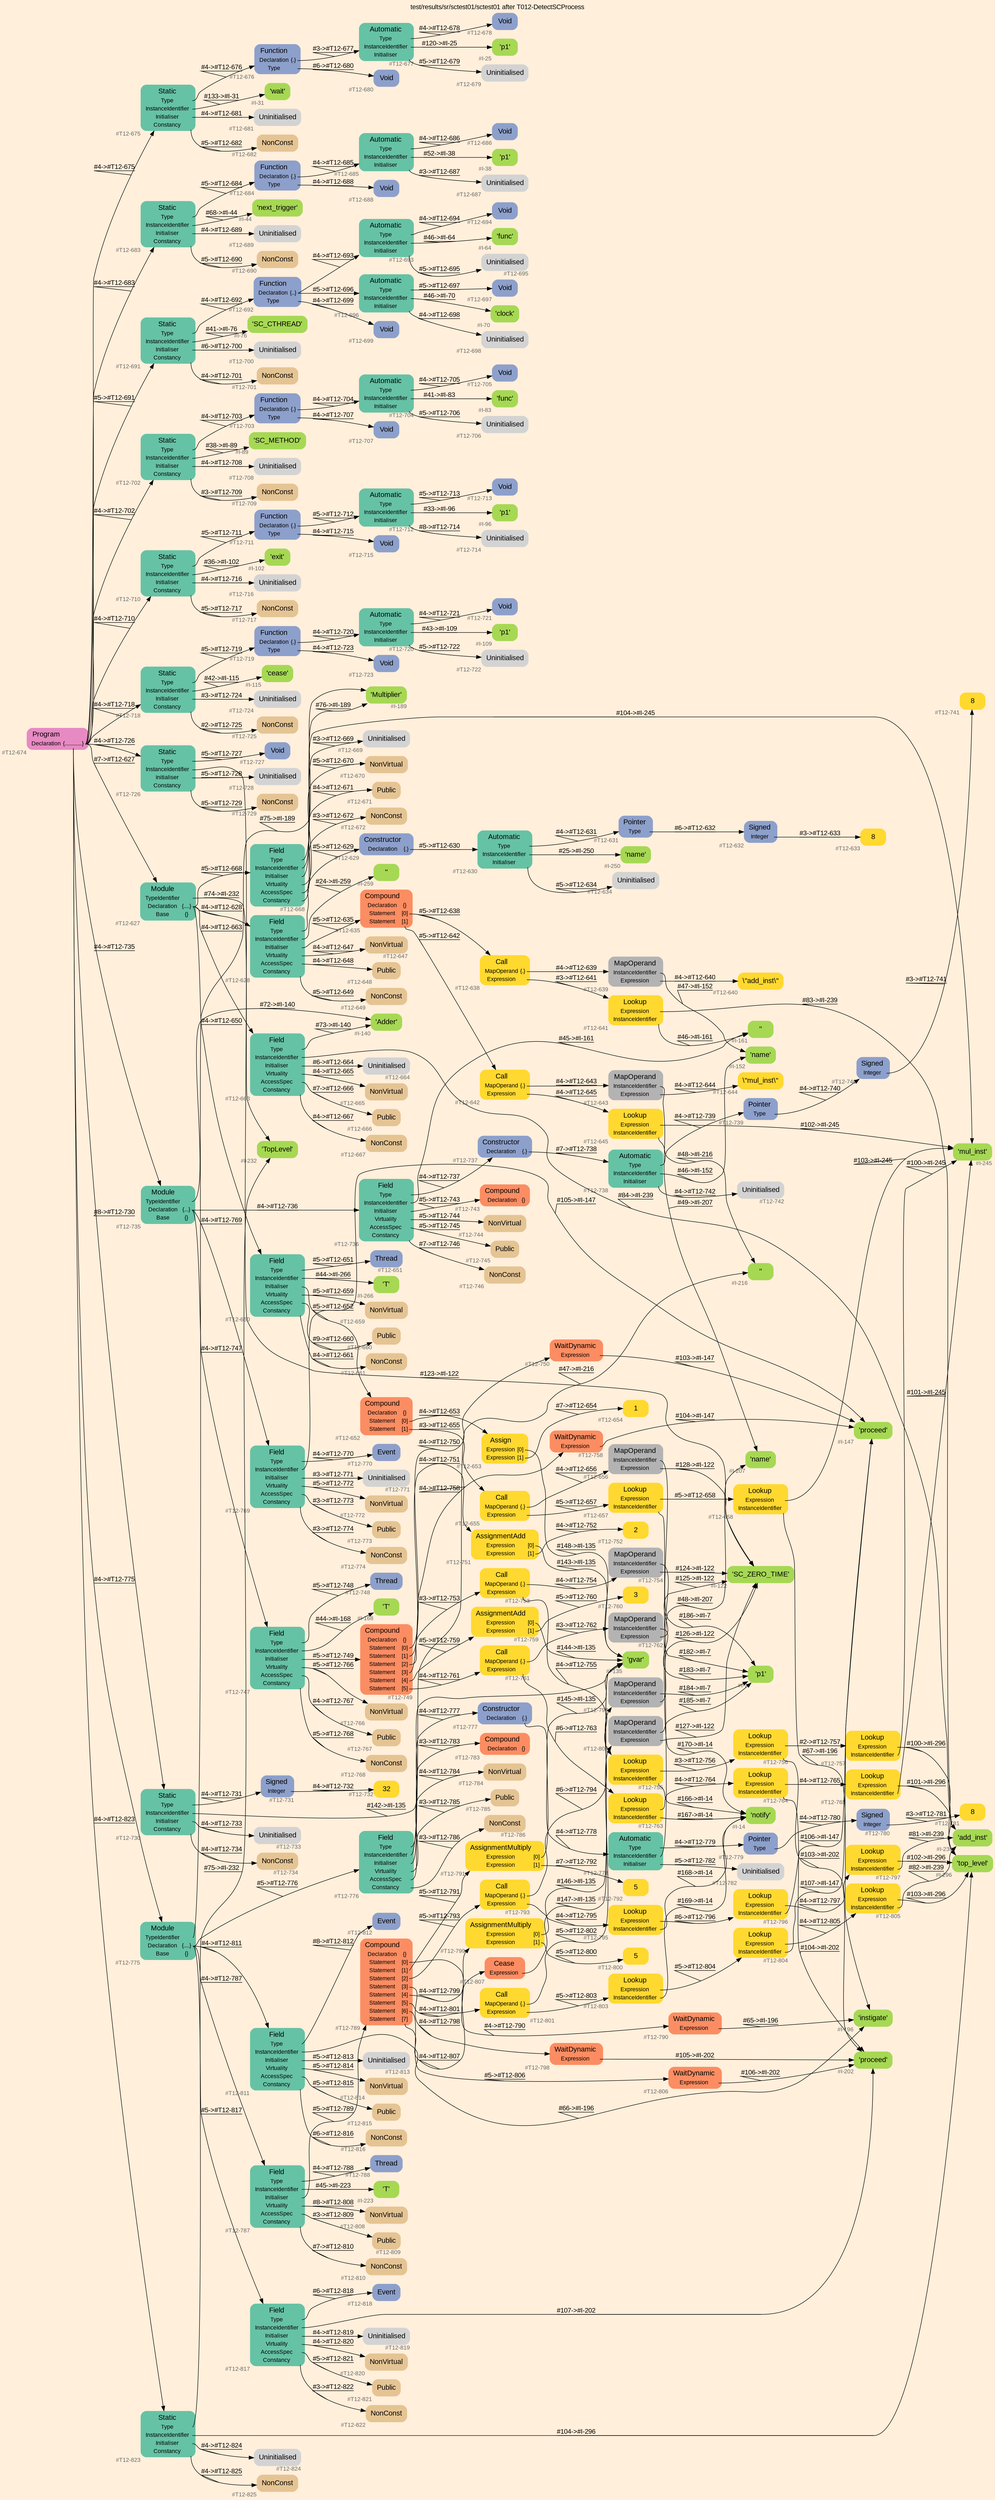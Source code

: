 digraph "test/results/sr/sctest01/sctest01 after T012-DetectSCProcess" {
label = "test/results/sr/sctest01/sctest01 after T012-DetectSCProcess"
labelloc = t
graph [
    rankdir = "LR"
    ranksep = 0.3
    bgcolor = antiquewhite1
    color = black
    fontcolor = black
    fontname = "Arial"
];
node [
    fontname = "Arial"
];
edge [
    fontname = "Arial"
];

// -------------------- node figure --------------------
// -------- block #T12-674 ----------
"#T12-674" [
    fillcolor = "/set28/4"
    xlabel = "#T12-674"
    fontsize = "12"
    fontcolor = grey40
    shape = "plaintext"
    label = <<TABLE BORDER="0" CELLBORDER="0" CELLSPACING="0">
     <TR><TD><FONT COLOR="black" POINT-SIZE="15">Program</FONT></TD></TR>
     <TR><TD><FONT COLOR="black" POINT-SIZE="12">Declaration</FONT></TD><TD PORT="port0"><FONT COLOR="black" POINT-SIZE="12">{............}</FONT></TD></TR>
    </TABLE>>
    style = "rounded,filled"
];

// -------- block #T12-675 ----------
"#T12-675" [
    fillcolor = "/set28/1"
    xlabel = "#T12-675"
    fontsize = "12"
    fontcolor = grey40
    shape = "plaintext"
    label = <<TABLE BORDER="0" CELLBORDER="0" CELLSPACING="0">
     <TR><TD><FONT COLOR="black" POINT-SIZE="15">Static</FONT></TD></TR>
     <TR><TD><FONT COLOR="black" POINT-SIZE="12">Type</FONT></TD><TD PORT="port0"></TD></TR>
     <TR><TD><FONT COLOR="black" POINT-SIZE="12">InstanceIdentifier</FONT></TD><TD PORT="port1"></TD></TR>
     <TR><TD><FONT COLOR="black" POINT-SIZE="12">Initialiser</FONT></TD><TD PORT="port2"></TD></TR>
     <TR><TD><FONT COLOR="black" POINT-SIZE="12">Constancy</FONT></TD><TD PORT="port3"></TD></TR>
    </TABLE>>
    style = "rounded,filled"
];

// -------- block #T12-676 ----------
"#T12-676" [
    fillcolor = "/set28/3"
    xlabel = "#T12-676"
    fontsize = "12"
    fontcolor = grey40
    shape = "plaintext"
    label = <<TABLE BORDER="0" CELLBORDER="0" CELLSPACING="0">
     <TR><TD><FONT COLOR="black" POINT-SIZE="15">Function</FONT></TD></TR>
     <TR><TD><FONT COLOR="black" POINT-SIZE="12">Declaration</FONT></TD><TD PORT="port0"><FONT COLOR="black" POINT-SIZE="12">{.}</FONT></TD></TR>
     <TR><TD><FONT COLOR="black" POINT-SIZE="12">Type</FONT></TD><TD PORT="port1"></TD></TR>
    </TABLE>>
    style = "rounded,filled"
];

// -------- block #T12-677 ----------
"#T12-677" [
    fillcolor = "/set28/1"
    xlabel = "#T12-677"
    fontsize = "12"
    fontcolor = grey40
    shape = "plaintext"
    label = <<TABLE BORDER="0" CELLBORDER="0" CELLSPACING="0">
     <TR><TD><FONT COLOR="black" POINT-SIZE="15">Automatic</FONT></TD></TR>
     <TR><TD><FONT COLOR="black" POINT-SIZE="12">Type</FONT></TD><TD PORT="port0"></TD></TR>
     <TR><TD><FONT COLOR="black" POINT-SIZE="12">InstanceIdentifier</FONT></TD><TD PORT="port1"></TD></TR>
     <TR><TD><FONT COLOR="black" POINT-SIZE="12">Initialiser</FONT></TD><TD PORT="port2"></TD></TR>
    </TABLE>>
    style = "rounded,filled"
];

// -------- block #T12-678 ----------
"#T12-678" [
    fillcolor = "/set28/3"
    xlabel = "#T12-678"
    fontsize = "12"
    fontcolor = grey40
    shape = "plaintext"
    label = <<TABLE BORDER="0" CELLBORDER="0" CELLSPACING="0">
     <TR><TD><FONT COLOR="black" POINT-SIZE="15">Void</FONT></TD></TR>
    </TABLE>>
    style = "rounded,filled"
];

// -------- block #I-25 ----------
"#I-25" [
    fillcolor = "/set28/5"
    xlabel = "#I-25"
    fontsize = "12"
    fontcolor = grey40
    shape = "plaintext"
    label = <<TABLE BORDER="0" CELLBORDER="0" CELLSPACING="0">
     <TR><TD><FONT COLOR="black" POINT-SIZE="15">'p1'</FONT></TD></TR>
    </TABLE>>
    style = "rounded,filled"
];

// -------- block #T12-679 ----------
"#T12-679" [
    xlabel = "#T12-679"
    fontsize = "12"
    fontcolor = grey40
    shape = "plaintext"
    label = <<TABLE BORDER="0" CELLBORDER="0" CELLSPACING="0">
     <TR><TD><FONT COLOR="black" POINT-SIZE="15">Uninitialised</FONT></TD></TR>
    </TABLE>>
    style = "rounded,filled"
];

// -------- block #T12-680 ----------
"#T12-680" [
    fillcolor = "/set28/3"
    xlabel = "#T12-680"
    fontsize = "12"
    fontcolor = grey40
    shape = "plaintext"
    label = <<TABLE BORDER="0" CELLBORDER="0" CELLSPACING="0">
     <TR><TD><FONT COLOR="black" POINT-SIZE="15">Void</FONT></TD></TR>
    </TABLE>>
    style = "rounded,filled"
];

// -------- block #I-31 ----------
"#I-31" [
    fillcolor = "/set28/5"
    xlabel = "#I-31"
    fontsize = "12"
    fontcolor = grey40
    shape = "plaintext"
    label = <<TABLE BORDER="0" CELLBORDER="0" CELLSPACING="0">
     <TR><TD><FONT COLOR="black" POINT-SIZE="15">'wait'</FONT></TD></TR>
    </TABLE>>
    style = "rounded,filled"
];

// -------- block #T12-681 ----------
"#T12-681" [
    xlabel = "#T12-681"
    fontsize = "12"
    fontcolor = grey40
    shape = "plaintext"
    label = <<TABLE BORDER="0" CELLBORDER="0" CELLSPACING="0">
     <TR><TD><FONT COLOR="black" POINT-SIZE="15">Uninitialised</FONT></TD></TR>
    </TABLE>>
    style = "rounded,filled"
];

// -------- block #T12-682 ----------
"#T12-682" [
    fillcolor = "/set28/7"
    xlabel = "#T12-682"
    fontsize = "12"
    fontcolor = grey40
    shape = "plaintext"
    label = <<TABLE BORDER="0" CELLBORDER="0" CELLSPACING="0">
     <TR><TD><FONT COLOR="black" POINT-SIZE="15">NonConst</FONT></TD></TR>
    </TABLE>>
    style = "rounded,filled"
];

// -------- block #T12-683 ----------
"#T12-683" [
    fillcolor = "/set28/1"
    xlabel = "#T12-683"
    fontsize = "12"
    fontcolor = grey40
    shape = "plaintext"
    label = <<TABLE BORDER="0" CELLBORDER="0" CELLSPACING="0">
     <TR><TD><FONT COLOR="black" POINT-SIZE="15">Static</FONT></TD></TR>
     <TR><TD><FONT COLOR="black" POINT-SIZE="12">Type</FONT></TD><TD PORT="port0"></TD></TR>
     <TR><TD><FONT COLOR="black" POINT-SIZE="12">InstanceIdentifier</FONT></TD><TD PORT="port1"></TD></TR>
     <TR><TD><FONT COLOR="black" POINT-SIZE="12">Initialiser</FONT></TD><TD PORT="port2"></TD></TR>
     <TR><TD><FONT COLOR="black" POINT-SIZE="12">Constancy</FONT></TD><TD PORT="port3"></TD></TR>
    </TABLE>>
    style = "rounded,filled"
];

// -------- block #T12-684 ----------
"#T12-684" [
    fillcolor = "/set28/3"
    xlabel = "#T12-684"
    fontsize = "12"
    fontcolor = grey40
    shape = "plaintext"
    label = <<TABLE BORDER="0" CELLBORDER="0" CELLSPACING="0">
     <TR><TD><FONT COLOR="black" POINT-SIZE="15">Function</FONT></TD></TR>
     <TR><TD><FONT COLOR="black" POINT-SIZE="12">Declaration</FONT></TD><TD PORT="port0"><FONT COLOR="black" POINT-SIZE="12">{.}</FONT></TD></TR>
     <TR><TD><FONT COLOR="black" POINT-SIZE="12">Type</FONT></TD><TD PORT="port1"></TD></TR>
    </TABLE>>
    style = "rounded,filled"
];

// -------- block #T12-685 ----------
"#T12-685" [
    fillcolor = "/set28/1"
    xlabel = "#T12-685"
    fontsize = "12"
    fontcolor = grey40
    shape = "plaintext"
    label = <<TABLE BORDER="0" CELLBORDER="0" CELLSPACING="0">
     <TR><TD><FONT COLOR="black" POINT-SIZE="15">Automatic</FONT></TD></TR>
     <TR><TD><FONT COLOR="black" POINT-SIZE="12">Type</FONT></TD><TD PORT="port0"></TD></TR>
     <TR><TD><FONT COLOR="black" POINT-SIZE="12">InstanceIdentifier</FONT></TD><TD PORT="port1"></TD></TR>
     <TR><TD><FONT COLOR="black" POINT-SIZE="12">Initialiser</FONT></TD><TD PORT="port2"></TD></TR>
    </TABLE>>
    style = "rounded,filled"
];

// -------- block #T12-686 ----------
"#T12-686" [
    fillcolor = "/set28/3"
    xlabel = "#T12-686"
    fontsize = "12"
    fontcolor = grey40
    shape = "plaintext"
    label = <<TABLE BORDER="0" CELLBORDER="0" CELLSPACING="0">
     <TR><TD><FONT COLOR="black" POINT-SIZE="15">Void</FONT></TD></TR>
    </TABLE>>
    style = "rounded,filled"
];

// -------- block #I-38 ----------
"#I-38" [
    fillcolor = "/set28/5"
    xlabel = "#I-38"
    fontsize = "12"
    fontcolor = grey40
    shape = "plaintext"
    label = <<TABLE BORDER="0" CELLBORDER="0" CELLSPACING="0">
     <TR><TD><FONT COLOR="black" POINT-SIZE="15">'p1'</FONT></TD></TR>
    </TABLE>>
    style = "rounded,filled"
];

// -------- block #T12-687 ----------
"#T12-687" [
    xlabel = "#T12-687"
    fontsize = "12"
    fontcolor = grey40
    shape = "plaintext"
    label = <<TABLE BORDER="0" CELLBORDER="0" CELLSPACING="0">
     <TR><TD><FONT COLOR="black" POINT-SIZE="15">Uninitialised</FONT></TD></TR>
    </TABLE>>
    style = "rounded,filled"
];

// -------- block #T12-688 ----------
"#T12-688" [
    fillcolor = "/set28/3"
    xlabel = "#T12-688"
    fontsize = "12"
    fontcolor = grey40
    shape = "plaintext"
    label = <<TABLE BORDER="0" CELLBORDER="0" CELLSPACING="0">
     <TR><TD><FONT COLOR="black" POINT-SIZE="15">Void</FONT></TD></TR>
    </TABLE>>
    style = "rounded,filled"
];

// -------- block #I-44 ----------
"#I-44" [
    fillcolor = "/set28/5"
    xlabel = "#I-44"
    fontsize = "12"
    fontcolor = grey40
    shape = "plaintext"
    label = <<TABLE BORDER="0" CELLBORDER="0" CELLSPACING="0">
     <TR><TD><FONT COLOR="black" POINT-SIZE="15">'next_trigger'</FONT></TD></TR>
    </TABLE>>
    style = "rounded,filled"
];

// -------- block #T12-689 ----------
"#T12-689" [
    xlabel = "#T12-689"
    fontsize = "12"
    fontcolor = grey40
    shape = "plaintext"
    label = <<TABLE BORDER="0" CELLBORDER="0" CELLSPACING="0">
     <TR><TD><FONT COLOR="black" POINT-SIZE="15">Uninitialised</FONT></TD></TR>
    </TABLE>>
    style = "rounded,filled"
];

// -------- block #T12-690 ----------
"#T12-690" [
    fillcolor = "/set28/7"
    xlabel = "#T12-690"
    fontsize = "12"
    fontcolor = grey40
    shape = "plaintext"
    label = <<TABLE BORDER="0" CELLBORDER="0" CELLSPACING="0">
     <TR><TD><FONT COLOR="black" POINT-SIZE="15">NonConst</FONT></TD></TR>
    </TABLE>>
    style = "rounded,filled"
];

// -------- block #T12-691 ----------
"#T12-691" [
    fillcolor = "/set28/1"
    xlabel = "#T12-691"
    fontsize = "12"
    fontcolor = grey40
    shape = "plaintext"
    label = <<TABLE BORDER="0" CELLBORDER="0" CELLSPACING="0">
     <TR><TD><FONT COLOR="black" POINT-SIZE="15">Static</FONT></TD></TR>
     <TR><TD><FONT COLOR="black" POINT-SIZE="12">Type</FONT></TD><TD PORT="port0"></TD></TR>
     <TR><TD><FONT COLOR="black" POINT-SIZE="12">InstanceIdentifier</FONT></TD><TD PORT="port1"></TD></TR>
     <TR><TD><FONT COLOR="black" POINT-SIZE="12">Initialiser</FONT></TD><TD PORT="port2"></TD></TR>
     <TR><TD><FONT COLOR="black" POINT-SIZE="12">Constancy</FONT></TD><TD PORT="port3"></TD></TR>
    </TABLE>>
    style = "rounded,filled"
];

// -------- block #T12-692 ----------
"#T12-692" [
    fillcolor = "/set28/3"
    xlabel = "#T12-692"
    fontsize = "12"
    fontcolor = grey40
    shape = "plaintext"
    label = <<TABLE BORDER="0" CELLBORDER="0" CELLSPACING="0">
     <TR><TD><FONT COLOR="black" POINT-SIZE="15">Function</FONT></TD></TR>
     <TR><TD><FONT COLOR="black" POINT-SIZE="12">Declaration</FONT></TD><TD PORT="port0"><FONT COLOR="black" POINT-SIZE="12">{..}</FONT></TD></TR>
     <TR><TD><FONT COLOR="black" POINT-SIZE="12">Type</FONT></TD><TD PORT="port1"></TD></TR>
    </TABLE>>
    style = "rounded,filled"
];

// -------- block #T12-693 ----------
"#T12-693" [
    fillcolor = "/set28/1"
    xlabel = "#T12-693"
    fontsize = "12"
    fontcolor = grey40
    shape = "plaintext"
    label = <<TABLE BORDER="0" CELLBORDER="0" CELLSPACING="0">
     <TR><TD><FONT COLOR="black" POINT-SIZE="15">Automatic</FONT></TD></TR>
     <TR><TD><FONT COLOR="black" POINT-SIZE="12">Type</FONT></TD><TD PORT="port0"></TD></TR>
     <TR><TD><FONT COLOR="black" POINT-SIZE="12">InstanceIdentifier</FONT></TD><TD PORT="port1"></TD></TR>
     <TR><TD><FONT COLOR="black" POINT-SIZE="12">Initialiser</FONT></TD><TD PORT="port2"></TD></TR>
    </TABLE>>
    style = "rounded,filled"
];

// -------- block #T12-694 ----------
"#T12-694" [
    fillcolor = "/set28/3"
    xlabel = "#T12-694"
    fontsize = "12"
    fontcolor = grey40
    shape = "plaintext"
    label = <<TABLE BORDER="0" CELLBORDER="0" CELLSPACING="0">
     <TR><TD><FONT COLOR="black" POINT-SIZE="15">Void</FONT></TD></TR>
    </TABLE>>
    style = "rounded,filled"
];

// -------- block #I-64 ----------
"#I-64" [
    fillcolor = "/set28/5"
    xlabel = "#I-64"
    fontsize = "12"
    fontcolor = grey40
    shape = "plaintext"
    label = <<TABLE BORDER="0" CELLBORDER="0" CELLSPACING="0">
     <TR><TD><FONT COLOR="black" POINT-SIZE="15">'func'</FONT></TD></TR>
    </TABLE>>
    style = "rounded,filled"
];

// -------- block #T12-695 ----------
"#T12-695" [
    xlabel = "#T12-695"
    fontsize = "12"
    fontcolor = grey40
    shape = "plaintext"
    label = <<TABLE BORDER="0" CELLBORDER="0" CELLSPACING="0">
     <TR><TD><FONT COLOR="black" POINT-SIZE="15">Uninitialised</FONT></TD></TR>
    </TABLE>>
    style = "rounded,filled"
];

// -------- block #T12-696 ----------
"#T12-696" [
    fillcolor = "/set28/1"
    xlabel = "#T12-696"
    fontsize = "12"
    fontcolor = grey40
    shape = "plaintext"
    label = <<TABLE BORDER="0" CELLBORDER="0" CELLSPACING="0">
     <TR><TD><FONT COLOR="black" POINT-SIZE="15">Automatic</FONT></TD></TR>
     <TR><TD><FONT COLOR="black" POINT-SIZE="12">Type</FONT></TD><TD PORT="port0"></TD></TR>
     <TR><TD><FONT COLOR="black" POINT-SIZE="12">InstanceIdentifier</FONT></TD><TD PORT="port1"></TD></TR>
     <TR><TD><FONT COLOR="black" POINT-SIZE="12">Initialiser</FONT></TD><TD PORT="port2"></TD></TR>
    </TABLE>>
    style = "rounded,filled"
];

// -------- block #T12-697 ----------
"#T12-697" [
    fillcolor = "/set28/3"
    xlabel = "#T12-697"
    fontsize = "12"
    fontcolor = grey40
    shape = "plaintext"
    label = <<TABLE BORDER="0" CELLBORDER="0" CELLSPACING="0">
     <TR><TD><FONT COLOR="black" POINT-SIZE="15">Void</FONT></TD></TR>
    </TABLE>>
    style = "rounded,filled"
];

// -------- block #I-70 ----------
"#I-70" [
    fillcolor = "/set28/5"
    xlabel = "#I-70"
    fontsize = "12"
    fontcolor = grey40
    shape = "plaintext"
    label = <<TABLE BORDER="0" CELLBORDER="0" CELLSPACING="0">
     <TR><TD><FONT COLOR="black" POINT-SIZE="15">'clock'</FONT></TD></TR>
    </TABLE>>
    style = "rounded,filled"
];

// -------- block #T12-698 ----------
"#T12-698" [
    xlabel = "#T12-698"
    fontsize = "12"
    fontcolor = grey40
    shape = "plaintext"
    label = <<TABLE BORDER="0" CELLBORDER="0" CELLSPACING="0">
     <TR><TD><FONT COLOR="black" POINT-SIZE="15">Uninitialised</FONT></TD></TR>
    </TABLE>>
    style = "rounded,filled"
];

// -------- block #T12-699 ----------
"#T12-699" [
    fillcolor = "/set28/3"
    xlabel = "#T12-699"
    fontsize = "12"
    fontcolor = grey40
    shape = "plaintext"
    label = <<TABLE BORDER="0" CELLBORDER="0" CELLSPACING="0">
     <TR><TD><FONT COLOR="black" POINT-SIZE="15">Void</FONT></TD></TR>
    </TABLE>>
    style = "rounded,filled"
];

// -------- block #I-76 ----------
"#I-76" [
    fillcolor = "/set28/5"
    xlabel = "#I-76"
    fontsize = "12"
    fontcolor = grey40
    shape = "plaintext"
    label = <<TABLE BORDER="0" CELLBORDER="0" CELLSPACING="0">
     <TR><TD><FONT COLOR="black" POINT-SIZE="15">'SC_CTHREAD'</FONT></TD></TR>
    </TABLE>>
    style = "rounded,filled"
];

// -------- block #T12-700 ----------
"#T12-700" [
    xlabel = "#T12-700"
    fontsize = "12"
    fontcolor = grey40
    shape = "plaintext"
    label = <<TABLE BORDER="0" CELLBORDER="0" CELLSPACING="0">
     <TR><TD><FONT COLOR="black" POINT-SIZE="15">Uninitialised</FONT></TD></TR>
    </TABLE>>
    style = "rounded,filled"
];

// -------- block #T12-701 ----------
"#T12-701" [
    fillcolor = "/set28/7"
    xlabel = "#T12-701"
    fontsize = "12"
    fontcolor = grey40
    shape = "plaintext"
    label = <<TABLE BORDER="0" CELLBORDER="0" CELLSPACING="0">
     <TR><TD><FONT COLOR="black" POINT-SIZE="15">NonConst</FONT></TD></TR>
    </TABLE>>
    style = "rounded,filled"
];

// -------- block #T12-702 ----------
"#T12-702" [
    fillcolor = "/set28/1"
    xlabel = "#T12-702"
    fontsize = "12"
    fontcolor = grey40
    shape = "plaintext"
    label = <<TABLE BORDER="0" CELLBORDER="0" CELLSPACING="0">
     <TR><TD><FONT COLOR="black" POINT-SIZE="15">Static</FONT></TD></TR>
     <TR><TD><FONT COLOR="black" POINT-SIZE="12">Type</FONT></TD><TD PORT="port0"></TD></TR>
     <TR><TD><FONT COLOR="black" POINT-SIZE="12">InstanceIdentifier</FONT></TD><TD PORT="port1"></TD></TR>
     <TR><TD><FONT COLOR="black" POINT-SIZE="12">Initialiser</FONT></TD><TD PORT="port2"></TD></TR>
     <TR><TD><FONT COLOR="black" POINT-SIZE="12">Constancy</FONT></TD><TD PORT="port3"></TD></TR>
    </TABLE>>
    style = "rounded,filled"
];

// -------- block #T12-703 ----------
"#T12-703" [
    fillcolor = "/set28/3"
    xlabel = "#T12-703"
    fontsize = "12"
    fontcolor = grey40
    shape = "plaintext"
    label = <<TABLE BORDER="0" CELLBORDER="0" CELLSPACING="0">
     <TR><TD><FONT COLOR="black" POINT-SIZE="15">Function</FONT></TD></TR>
     <TR><TD><FONT COLOR="black" POINT-SIZE="12">Declaration</FONT></TD><TD PORT="port0"><FONT COLOR="black" POINT-SIZE="12">{.}</FONT></TD></TR>
     <TR><TD><FONT COLOR="black" POINT-SIZE="12">Type</FONT></TD><TD PORT="port1"></TD></TR>
    </TABLE>>
    style = "rounded,filled"
];

// -------- block #T12-704 ----------
"#T12-704" [
    fillcolor = "/set28/1"
    xlabel = "#T12-704"
    fontsize = "12"
    fontcolor = grey40
    shape = "plaintext"
    label = <<TABLE BORDER="0" CELLBORDER="0" CELLSPACING="0">
     <TR><TD><FONT COLOR="black" POINT-SIZE="15">Automatic</FONT></TD></TR>
     <TR><TD><FONT COLOR="black" POINT-SIZE="12">Type</FONT></TD><TD PORT="port0"></TD></TR>
     <TR><TD><FONT COLOR="black" POINT-SIZE="12">InstanceIdentifier</FONT></TD><TD PORT="port1"></TD></TR>
     <TR><TD><FONT COLOR="black" POINT-SIZE="12">Initialiser</FONT></TD><TD PORT="port2"></TD></TR>
    </TABLE>>
    style = "rounded,filled"
];

// -------- block #T12-705 ----------
"#T12-705" [
    fillcolor = "/set28/3"
    xlabel = "#T12-705"
    fontsize = "12"
    fontcolor = grey40
    shape = "plaintext"
    label = <<TABLE BORDER="0" CELLBORDER="0" CELLSPACING="0">
     <TR><TD><FONT COLOR="black" POINT-SIZE="15">Void</FONT></TD></TR>
    </TABLE>>
    style = "rounded,filled"
];

// -------- block #I-83 ----------
"#I-83" [
    fillcolor = "/set28/5"
    xlabel = "#I-83"
    fontsize = "12"
    fontcolor = grey40
    shape = "plaintext"
    label = <<TABLE BORDER="0" CELLBORDER="0" CELLSPACING="0">
     <TR><TD><FONT COLOR="black" POINT-SIZE="15">'func'</FONT></TD></TR>
    </TABLE>>
    style = "rounded,filled"
];

// -------- block #T12-706 ----------
"#T12-706" [
    xlabel = "#T12-706"
    fontsize = "12"
    fontcolor = grey40
    shape = "plaintext"
    label = <<TABLE BORDER="0" CELLBORDER="0" CELLSPACING="0">
     <TR><TD><FONT COLOR="black" POINT-SIZE="15">Uninitialised</FONT></TD></TR>
    </TABLE>>
    style = "rounded,filled"
];

// -------- block #T12-707 ----------
"#T12-707" [
    fillcolor = "/set28/3"
    xlabel = "#T12-707"
    fontsize = "12"
    fontcolor = grey40
    shape = "plaintext"
    label = <<TABLE BORDER="0" CELLBORDER="0" CELLSPACING="0">
     <TR><TD><FONT COLOR="black" POINT-SIZE="15">Void</FONT></TD></TR>
    </TABLE>>
    style = "rounded,filled"
];

// -------- block #I-89 ----------
"#I-89" [
    fillcolor = "/set28/5"
    xlabel = "#I-89"
    fontsize = "12"
    fontcolor = grey40
    shape = "plaintext"
    label = <<TABLE BORDER="0" CELLBORDER="0" CELLSPACING="0">
     <TR><TD><FONT COLOR="black" POINT-SIZE="15">'SC_METHOD'</FONT></TD></TR>
    </TABLE>>
    style = "rounded,filled"
];

// -------- block #T12-708 ----------
"#T12-708" [
    xlabel = "#T12-708"
    fontsize = "12"
    fontcolor = grey40
    shape = "plaintext"
    label = <<TABLE BORDER="0" CELLBORDER="0" CELLSPACING="0">
     <TR><TD><FONT COLOR="black" POINT-SIZE="15">Uninitialised</FONT></TD></TR>
    </TABLE>>
    style = "rounded,filled"
];

// -------- block #T12-709 ----------
"#T12-709" [
    fillcolor = "/set28/7"
    xlabel = "#T12-709"
    fontsize = "12"
    fontcolor = grey40
    shape = "plaintext"
    label = <<TABLE BORDER="0" CELLBORDER="0" CELLSPACING="0">
     <TR><TD><FONT COLOR="black" POINT-SIZE="15">NonConst</FONT></TD></TR>
    </TABLE>>
    style = "rounded,filled"
];

// -------- block #T12-710 ----------
"#T12-710" [
    fillcolor = "/set28/1"
    xlabel = "#T12-710"
    fontsize = "12"
    fontcolor = grey40
    shape = "plaintext"
    label = <<TABLE BORDER="0" CELLBORDER="0" CELLSPACING="0">
     <TR><TD><FONT COLOR="black" POINT-SIZE="15">Static</FONT></TD></TR>
     <TR><TD><FONT COLOR="black" POINT-SIZE="12">Type</FONT></TD><TD PORT="port0"></TD></TR>
     <TR><TD><FONT COLOR="black" POINT-SIZE="12">InstanceIdentifier</FONT></TD><TD PORT="port1"></TD></TR>
     <TR><TD><FONT COLOR="black" POINT-SIZE="12">Initialiser</FONT></TD><TD PORT="port2"></TD></TR>
     <TR><TD><FONT COLOR="black" POINT-SIZE="12">Constancy</FONT></TD><TD PORT="port3"></TD></TR>
    </TABLE>>
    style = "rounded,filled"
];

// -------- block #T12-711 ----------
"#T12-711" [
    fillcolor = "/set28/3"
    xlabel = "#T12-711"
    fontsize = "12"
    fontcolor = grey40
    shape = "plaintext"
    label = <<TABLE BORDER="0" CELLBORDER="0" CELLSPACING="0">
     <TR><TD><FONT COLOR="black" POINT-SIZE="15">Function</FONT></TD></TR>
     <TR><TD><FONT COLOR="black" POINT-SIZE="12">Declaration</FONT></TD><TD PORT="port0"><FONT COLOR="black" POINT-SIZE="12">{.}</FONT></TD></TR>
     <TR><TD><FONT COLOR="black" POINT-SIZE="12">Type</FONT></TD><TD PORT="port1"></TD></TR>
    </TABLE>>
    style = "rounded,filled"
];

// -------- block #T12-712 ----------
"#T12-712" [
    fillcolor = "/set28/1"
    xlabel = "#T12-712"
    fontsize = "12"
    fontcolor = grey40
    shape = "plaintext"
    label = <<TABLE BORDER="0" CELLBORDER="0" CELLSPACING="0">
     <TR><TD><FONT COLOR="black" POINT-SIZE="15">Automatic</FONT></TD></TR>
     <TR><TD><FONT COLOR="black" POINT-SIZE="12">Type</FONT></TD><TD PORT="port0"></TD></TR>
     <TR><TD><FONT COLOR="black" POINT-SIZE="12">InstanceIdentifier</FONT></TD><TD PORT="port1"></TD></TR>
     <TR><TD><FONT COLOR="black" POINT-SIZE="12">Initialiser</FONT></TD><TD PORT="port2"></TD></TR>
    </TABLE>>
    style = "rounded,filled"
];

// -------- block #T12-713 ----------
"#T12-713" [
    fillcolor = "/set28/3"
    xlabel = "#T12-713"
    fontsize = "12"
    fontcolor = grey40
    shape = "plaintext"
    label = <<TABLE BORDER="0" CELLBORDER="0" CELLSPACING="0">
     <TR><TD><FONT COLOR="black" POINT-SIZE="15">Void</FONT></TD></TR>
    </TABLE>>
    style = "rounded,filled"
];

// -------- block #I-96 ----------
"#I-96" [
    fillcolor = "/set28/5"
    xlabel = "#I-96"
    fontsize = "12"
    fontcolor = grey40
    shape = "plaintext"
    label = <<TABLE BORDER="0" CELLBORDER="0" CELLSPACING="0">
     <TR><TD><FONT COLOR="black" POINT-SIZE="15">'p1'</FONT></TD></TR>
    </TABLE>>
    style = "rounded,filled"
];

// -------- block #T12-714 ----------
"#T12-714" [
    xlabel = "#T12-714"
    fontsize = "12"
    fontcolor = grey40
    shape = "plaintext"
    label = <<TABLE BORDER="0" CELLBORDER="0" CELLSPACING="0">
     <TR><TD><FONT COLOR="black" POINT-SIZE="15">Uninitialised</FONT></TD></TR>
    </TABLE>>
    style = "rounded,filled"
];

// -------- block #T12-715 ----------
"#T12-715" [
    fillcolor = "/set28/3"
    xlabel = "#T12-715"
    fontsize = "12"
    fontcolor = grey40
    shape = "plaintext"
    label = <<TABLE BORDER="0" CELLBORDER="0" CELLSPACING="0">
     <TR><TD><FONT COLOR="black" POINT-SIZE="15">Void</FONT></TD></TR>
    </TABLE>>
    style = "rounded,filled"
];

// -------- block #I-102 ----------
"#I-102" [
    fillcolor = "/set28/5"
    xlabel = "#I-102"
    fontsize = "12"
    fontcolor = grey40
    shape = "plaintext"
    label = <<TABLE BORDER="0" CELLBORDER="0" CELLSPACING="0">
     <TR><TD><FONT COLOR="black" POINT-SIZE="15">'exit'</FONT></TD></TR>
    </TABLE>>
    style = "rounded,filled"
];

// -------- block #T12-716 ----------
"#T12-716" [
    xlabel = "#T12-716"
    fontsize = "12"
    fontcolor = grey40
    shape = "plaintext"
    label = <<TABLE BORDER="0" CELLBORDER="0" CELLSPACING="0">
     <TR><TD><FONT COLOR="black" POINT-SIZE="15">Uninitialised</FONT></TD></TR>
    </TABLE>>
    style = "rounded,filled"
];

// -------- block #T12-717 ----------
"#T12-717" [
    fillcolor = "/set28/7"
    xlabel = "#T12-717"
    fontsize = "12"
    fontcolor = grey40
    shape = "plaintext"
    label = <<TABLE BORDER="0" CELLBORDER="0" CELLSPACING="0">
     <TR><TD><FONT COLOR="black" POINT-SIZE="15">NonConst</FONT></TD></TR>
    </TABLE>>
    style = "rounded,filled"
];

// -------- block #T12-718 ----------
"#T12-718" [
    fillcolor = "/set28/1"
    xlabel = "#T12-718"
    fontsize = "12"
    fontcolor = grey40
    shape = "plaintext"
    label = <<TABLE BORDER="0" CELLBORDER="0" CELLSPACING="0">
     <TR><TD><FONT COLOR="black" POINT-SIZE="15">Static</FONT></TD></TR>
     <TR><TD><FONT COLOR="black" POINT-SIZE="12">Type</FONT></TD><TD PORT="port0"></TD></TR>
     <TR><TD><FONT COLOR="black" POINT-SIZE="12">InstanceIdentifier</FONT></TD><TD PORT="port1"></TD></TR>
     <TR><TD><FONT COLOR="black" POINT-SIZE="12">Initialiser</FONT></TD><TD PORT="port2"></TD></TR>
     <TR><TD><FONT COLOR="black" POINT-SIZE="12">Constancy</FONT></TD><TD PORT="port3"></TD></TR>
    </TABLE>>
    style = "rounded,filled"
];

// -------- block #T12-719 ----------
"#T12-719" [
    fillcolor = "/set28/3"
    xlabel = "#T12-719"
    fontsize = "12"
    fontcolor = grey40
    shape = "plaintext"
    label = <<TABLE BORDER="0" CELLBORDER="0" CELLSPACING="0">
     <TR><TD><FONT COLOR="black" POINT-SIZE="15">Function</FONT></TD></TR>
     <TR><TD><FONT COLOR="black" POINT-SIZE="12">Declaration</FONT></TD><TD PORT="port0"><FONT COLOR="black" POINT-SIZE="12">{.}</FONT></TD></TR>
     <TR><TD><FONT COLOR="black" POINT-SIZE="12">Type</FONT></TD><TD PORT="port1"></TD></TR>
    </TABLE>>
    style = "rounded,filled"
];

// -------- block #T12-720 ----------
"#T12-720" [
    fillcolor = "/set28/1"
    xlabel = "#T12-720"
    fontsize = "12"
    fontcolor = grey40
    shape = "plaintext"
    label = <<TABLE BORDER="0" CELLBORDER="0" CELLSPACING="0">
     <TR><TD><FONT COLOR="black" POINT-SIZE="15">Automatic</FONT></TD></TR>
     <TR><TD><FONT COLOR="black" POINT-SIZE="12">Type</FONT></TD><TD PORT="port0"></TD></TR>
     <TR><TD><FONT COLOR="black" POINT-SIZE="12">InstanceIdentifier</FONT></TD><TD PORT="port1"></TD></TR>
     <TR><TD><FONT COLOR="black" POINT-SIZE="12">Initialiser</FONT></TD><TD PORT="port2"></TD></TR>
    </TABLE>>
    style = "rounded,filled"
];

// -------- block #T12-721 ----------
"#T12-721" [
    fillcolor = "/set28/3"
    xlabel = "#T12-721"
    fontsize = "12"
    fontcolor = grey40
    shape = "plaintext"
    label = <<TABLE BORDER="0" CELLBORDER="0" CELLSPACING="0">
     <TR><TD><FONT COLOR="black" POINT-SIZE="15">Void</FONT></TD></TR>
    </TABLE>>
    style = "rounded,filled"
];

// -------- block #I-109 ----------
"#I-109" [
    fillcolor = "/set28/5"
    xlabel = "#I-109"
    fontsize = "12"
    fontcolor = grey40
    shape = "plaintext"
    label = <<TABLE BORDER="0" CELLBORDER="0" CELLSPACING="0">
     <TR><TD><FONT COLOR="black" POINT-SIZE="15">'p1'</FONT></TD></TR>
    </TABLE>>
    style = "rounded,filled"
];

// -------- block #T12-722 ----------
"#T12-722" [
    xlabel = "#T12-722"
    fontsize = "12"
    fontcolor = grey40
    shape = "plaintext"
    label = <<TABLE BORDER="0" CELLBORDER="0" CELLSPACING="0">
     <TR><TD><FONT COLOR="black" POINT-SIZE="15">Uninitialised</FONT></TD></TR>
    </TABLE>>
    style = "rounded,filled"
];

// -------- block #T12-723 ----------
"#T12-723" [
    fillcolor = "/set28/3"
    xlabel = "#T12-723"
    fontsize = "12"
    fontcolor = grey40
    shape = "plaintext"
    label = <<TABLE BORDER="0" CELLBORDER="0" CELLSPACING="0">
     <TR><TD><FONT COLOR="black" POINT-SIZE="15">Void</FONT></TD></TR>
    </TABLE>>
    style = "rounded,filled"
];

// -------- block #I-115 ----------
"#I-115" [
    fillcolor = "/set28/5"
    xlabel = "#I-115"
    fontsize = "12"
    fontcolor = grey40
    shape = "plaintext"
    label = <<TABLE BORDER="0" CELLBORDER="0" CELLSPACING="0">
     <TR><TD><FONT COLOR="black" POINT-SIZE="15">'cease'</FONT></TD></TR>
    </TABLE>>
    style = "rounded,filled"
];

// -------- block #T12-724 ----------
"#T12-724" [
    xlabel = "#T12-724"
    fontsize = "12"
    fontcolor = grey40
    shape = "plaintext"
    label = <<TABLE BORDER="0" CELLBORDER="0" CELLSPACING="0">
     <TR><TD><FONT COLOR="black" POINT-SIZE="15">Uninitialised</FONT></TD></TR>
    </TABLE>>
    style = "rounded,filled"
];

// -------- block #T12-725 ----------
"#T12-725" [
    fillcolor = "/set28/7"
    xlabel = "#T12-725"
    fontsize = "12"
    fontcolor = grey40
    shape = "plaintext"
    label = <<TABLE BORDER="0" CELLBORDER="0" CELLSPACING="0">
     <TR><TD><FONT COLOR="black" POINT-SIZE="15">NonConst</FONT></TD></TR>
    </TABLE>>
    style = "rounded,filled"
];

// -------- block #T12-726 ----------
"#T12-726" [
    fillcolor = "/set28/1"
    xlabel = "#T12-726"
    fontsize = "12"
    fontcolor = grey40
    shape = "plaintext"
    label = <<TABLE BORDER="0" CELLBORDER="0" CELLSPACING="0">
     <TR><TD><FONT COLOR="black" POINT-SIZE="15">Static</FONT></TD></TR>
     <TR><TD><FONT COLOR="black" POINT-SIZE="12">Type</FONT></TD><TD PORT="port0"></TD></TR>
     <TR><TD><FONT COLOR="black" POINT-SIZE="12">InstanceIdentifier</FONT></TD><TD PORT="port1"></TD></TR>
     <TR><TD><FONT COLOR="black" POINT-SIZE="12">Initialiser</FONT></TD><TD PORT="port2"></TD></TR>
     <TR><TD><FONT COLOR="black" POINT-SIZE="12">Constancy</FONT></TD><TD PORT="port3"></TD></TR>
    </TABLE>>
    style = "rounded,filled"
];

// -------- block #T12-727 ----------
"#T12-727" [
    fillcolor = "/set28/3"
    xlabel = "#T12-727"
    fontsize = "12"
    fontcolor = grey40
    shape = "plaintext"
    label = <<TABLE BORDER="0" CELLBORDER="0" CELLSPACING="0">
     <TR><TD><FONT COLOR="black" POINT-SIZE="15">Void</FONT></TD></TR>
    </TABLE>>
    style = "rounded,filled"
];

// -------- block #I-122 ----------
"#I-122" [
    fillcolor = "/set28/5"
    xlabel = "#I-122"
    fontsize = "12"
    fontcolor = grey40
    shape = "plaintext"
    label = <<TABLE BORDER="0" CELLBORDER="0" CELLSPACING="0">
     <TR><TD><FONT COLOR="black" POINT-SIZE="15">'SC_ZERO_TIME'</FONT></TD></TR>
    </TABLE>>
    style = "rounded,filled"
];

// -------- block #T12-728 ----------
"#T12-728" [
    xlabel = "#T12-728"
    fontsize = "12"
    fontcolor = grey40
    shape = "plaintext"
    label = <<TABLE BORDER="0" CELLBORDER="0" CELLSPACING="0">
     <TR><TD><FONT COLOR="black" POINT-SIZE="15">Uninitialised</FONT></TD></TR>
    </TABLE>>
    style = "rounded,filled"
];

// -------- block #T12-729 ----------
"#T12-729" [
    fillcolor = "/set28/7"
    xlabel = "#T12-729"
    fontsize = "12"
    fontcolor = grey40
    shape = "plaintext"
    label = <<TABLE BORDER="0" CELLBORDER="0" CELLSPACING="0">
     <TR><TD><FONT COLOR="black" POINT-SIZE="15">NonConst</FONT></TD></TR>
    </TABLE>>
    style = "rounded,filled"
];

// -------- block #T12-730 ----------
"#T12-730" [
    fillcolor = "/set28/1"
    xlabel = "#T12-730"
    fontsize = "12"
    fontcolor = grey40
    shape = "plaintext"
    label = <<TABLE BORDER="0" CELLBORDER="0" CELLSPACING="0">
     <TR><TD><FONT COLOR="black" POINT-SIZE="15">Static</FONT></TD></TR>
     <TR><TD><FONT COLOR="black" POINT-SIZE="12">Type</FONT></TD><TD PORT="port0"></TD></TR>
     <TR><TD><FONT COLOR="black" POINT-SIZE="12">InstanceIdentifier</FONT></TD><TD PORT="port1"></TD></TR>
     <TR><TD><FONT COLOR="black" POINT-SIZE="12">Initialiser</FONT></TD><TD PORT="port2"></TD></TR>
     <TR><TD><FONT COLOR="black" POINT-SIZE="12">Constancy</FONT></TD><TD PORT="port3"></TD></TR>
    </TABLE>>
    style = "rounded,filled"
];

// -------- block #T12-731 ----------
"#T12-731" [
    fillcolor = "/set28/3"
    xlabel = "#T12-731"
    fontsize = "12"
    fontcolor = grey40
    shape = "plaintext"
    label = <<TABLE BORDER="0" CELLBORDER="0" CELLSPACING="0">
     <TR><TD><FONT COLOR="black" POINT-SIZE="15">Signed</FONT></TD></TR>
     <TR><TD><FONT COLOR="black" POINT-SIZE="12">Integer</FONT></TD><TD PORT="port0"></TD></TR>
    </TABLE>>
    style = "rounded,filled"
];

// -------- block #T12-732 ----------
"#T12-732" [
    fillcolor = "/set28/6"
    xlabel = "#T12-732"
    fontsize = "12"
    fontcolor = grey40
    shape = "plaintext"
    label = <<TABLE BORDER="0" CELLBORDER="0" CELLSPACING="0">
     <TR><TD><FONT COLOR="black" POINT-SIZE="15">32</FONT></TD></TR>
    </TABLE>>
    style = "rounded,filled"
];

// -------- block #I-135 ----------
"#I-135" [
    fillcolor = "/set28/5"
    xlabel = "#I-135"
    fontsize = "12"
    fontcolor = grey40
    shape = "plaintext"
    label = <<TABLE BORDER="0" CELLBORDER="0" CELLSPACING="0">
     <TR><TD><FONT COLOR="black" POINT-SIZE="15">'gvar'</FONT></TD></TR>
    </TABLE>>
    style = "rounded,filled"
];

// -------- block #T12-733 ----------
"#T12-733" [
    xlabel = "#T12-733"
    fontsize = "12"
    fontcolor = grey40
    shape = "plaintext"
    label = <<TABLE BORDER="0" CELLBORDER="0" CELLSPACING="0">
     <TR><TD><FONT COLOR="black" POINT-SIZE="15">Uninitialised</FONT></TD></TR>
    </TABLE>>
    style = "rounded,filled"
];

// -------- block #T12-734 ----------
"#T12-734" [
    fillcolor = "/set28/7"
    xlabel = "#T12-734"
    fontsize = "12"
    fontcolor = grey40
    shape = "plaintext"
    label = <<TABLE BORDER="0" CELLBORDER="0" CELLSPACING="0">
     <TR><TD><FONT COLOR="black" POINT-SIZE="15">NonConst</FONT></TD></TR>
    </TABLE>>
    style = "rounded,filled"
];

// -------- block #T12-735 ----------
"#T12-735" [
    fillcolor = "/set28/1"
    xlabel = "#T12-735"
    fontsize = "12"
    fontcolor = grey40
    shape = "plaintext"
    label = <<TABLE BORDER="0" CELLBORDER="0" CELLSPACING="0">
     <TR><TD><FONT COLOR="black" POINT-SIZE="15">Module</FONT></TD></TR>
     <TR><TD><FONT COLOR="black" POINT-SIZE="12">TypeIdentifier</FONT></TD><TD PORT="port0"></TD></TR>
     <TR><TD><FONT COLOR="black" POINT-SIZE="12">Declaration</FONT></TD><TD PORT="port1"><FONT COLOR="black" POINT-SIZE="12">{...}</FONT></TD></TR>
     <TR><TD><FONT COLOR="black" POINT-SIZE="12">Base</FONT></TD><TD PORT="port2"><FONT COLOR="black" POINT-SIZE="12">{}</FONT></TD></TR>
    </TABLE>>
    style = "rounded,filled"
];

// -------- block #I-140 ----------
"#I-140" [
    fillcolor = "/set28/5"
    xlabel = "#I-140"
    fontsize = "12"
    fontcolor = grey40
    shape = "plaintext"
    label = <<TABLE BORDER="0" CELLBORDER="0" CELLSPACING="0">
     <TR><TD><FONT COLOR="black" POINT-SIZE="15">'Adder'</FONT></TD></TR>
    </TABLE>>
    style = "rounded,filled"
];

// -------- block #T12-736 ----------
"#T12-736" [
    fillcolor = "/set28/1"
    xlabel = "#T12-736"
    fontsize = "12"
    fontcolor = grey40
    shape = "plaintext"
    label = <<TABLE BORDER="0" CELLBORDER="0" CELLSPACING="0">
     <TR><TD><FONT COLOR="black" POINT-SIZE="15">Field</FONT></TD></TR>
     <TR><TD><FONT COLOR="black" POINT-SIZE="12">Type</FONT></TD><TD PORT="port0"></TD></TR>
     <TR><TD><FONT COLOR="black" POINT-SIZE="12">InstanceIdentifier</FONT></TD><TD PORT="port1"></TD></TR>
     <TR><TD><FONT COLOR="black" POINT-SIZE="12">Initialiser</FONT></TD><TD PORT="port2"></TD></TR>
     <TR><TD><FONT COLOR="black" POINT-SIZE="12">Virtuality</FONT></TD><TD PORT="port3"></TD></TR>
     <TR><TD><FONT COLOR="black" POINT-SIZE="12">AccessSpec</FONT></TD><TD PORT="port4"></TD></TR>
     <TR><TD><FONT COLOR="black" POINT-SIZE="12">Constancy</FONT></TD><TD PORT="port5"></TD></TR>
    </TABLE>>
    style = "rounded,filled"
];

// -------- block #T12-737 ----------
"#T12-737" [
    fillcolor = "/set28/3"
    xlabel = "#T12-737"
    fontsize = "12"
    fontcolor = grey40
    shape = "plaintext"
    label = <<TABLE BORDER="0" CELLBORDER="0" CELLSPACING="0">
     <TR><TD><FONT COLOR="black" POINT-SIZE="15">Constructor</FONT></TD></TR>
     <TR><TD><FONT COLOR="black" POINT-SIZE="12">Declaration</FONT></TD><TD PORT="port0"><FONT COLOR="black" POINT-SIZE="12">{.}</FONT></TD></TR>
    </TABLE>>
    style = "rounded,filled"
];

// -------- block #T12-738 ----------
"#T12-738" [
    fillcolor = "/set28/1"
    xlabel = "#T12-738"
    fontsize = "12"
    fontcolor = grey40
    shape = "plaintext"
    label = <<TABLE BORDER="0" CELLBORDER="0" CELLSPACING="0">
     <TR><TD><FONT COLOR="black" POINT-SIZE="15">Automatic</FONT></TD></TR>
     <TR><TD><FONT COLOR="black" POINT-SIZE="12">Type</FONT></TD><TD PORT="port0"></TD></TR>
     <TR><TD><FONT COLOR="black" POINT-SIZE="12">InstanceIdentifier</FONT></TD><TD PORT="port1"></TD></TR>
     <TR><TD><FONT COLOR="black" POINT-SIZE="12">Initialiser</FONT></TD><TD PORT="port2"></TD></TR>
    </TABLE>>
    style = "rounded,filled"
];

// -------- block #T12-739 ----------
"#T12-739" [
    fillcolor = "/set28/3"
    xlabel = "#T12-739"
    fontsize = "12"
    fontcolor = grey40
    shape = "plaintext"
    label = <<TABLE BORDER="0" CELLBORDER="0" CELLSPACING="0">
     <TR><TD><FONT COLOR="black" POINT-SIZE="15">Pointer</FONT></TD></TR>
     <TR><TD><FONT COLOR="black" POINT-SIZE="12">Type</FONT></TD><TD PORT="port0"></TD></TR>
    </TABLE>>
    style = "rounded,filled"
];

// -------- block #T12-740 ----------
"#T12-740" [
    fillcolor = "/set28/3"
    xlabel = "#T12-740"
    fontsize = "12"
    fontcolor = grey40
    shape = "plaintext"
    label = <<TABLE BORDER="0" CELLBORDER="0" CELLSPACING="0">
     <TR><TD><FONT COLOR="black" POINT-SIZE="15">Signed</FONT></TD></TR>
     <TR><TD><FONT COLOR="black" POINT-SIZE="12">Integer</FONT></TD><TD PORT="port0"></TD></TR>
    </TABLE>>
    style = "rounded,filled"
];

// -------- block #T12-741 ----------
"#T12-741" [
    fillcolor = "/set28/6"
    xlabel = "#T12-741"
    fontsize = "12"
    fontcolor = grey40
    shape = "plaintext"
    label = <<TABLE BORDER="0" CELLBORDER="0" CELLSPACING="0">
     <TR><TD><FONT COLOR="black" POINT-SIZE="15">8</FONT></TD></TR>
    </TABLE>>
    style = "rounded,filled"
];

// -------- block #I-152 ----------
"#I-152" [
    fillcolor = "/set28/5"
    xlabel = "#I-152"
    fontsize = "12"
    fontcolor = grey40
    shape = "plaintext"
    label = <<TABLE BORDER="0" CELLBORDER="0" CELLSPACING="0">
     <TR><TD><FONT COLOR="black" POINT-SIZE="15">'name'</FONT></TD></TR>
    </TABLE>>
    style = "rounded,filled"
];

// -------- block #T12-742 ----------
"#T12-742" [
    xlabel = "#T12-742"
    fontsize = "12"
    fontcolor = grey40
    shape = "plaintext"
    label = <<TABLE BORDER="0" CELLBORDER="0" CELLSPACING="0">
     <TR><TD><FONT COLOR="black" POINT-SIZE="15">Uninitialised</FONT></TD></TR>
    </TABLE>>
    style = "rounded,filled"
];

// -------- block #I-161 ----------
"#I-161" [
    fillcolor = "/set28/5"
    xlabel = "#I-161"
    fontsize = "12"
    fontcolor = grey40
    shape = "plaintext"
    label = <<TABLE BORDER="0" CELLBORDER="0" CELLSPACING="0">
     <TR><TD><FONT COLOR="black" POINT-SIZE="15">''</FONT></TD></TR>
    </TABLE>>
    style = "rounded,filled"
];

// -------- block #T12-743 ----------
"#T12-743" [
    fillcolor = "/set28/2"
    xlabel = "#T12-743"
    fontsize = "12"
    fontcolor = grey40
    shape = "plaintext"
    label = <<TABLE BORDER="0" CELLBORDER="0" CELLSPACING="0">
     <TR><TD><FONT COLOR="black" POINT-SIZE="15">Compound</FONT></TD></TR>
     <TR><TD><FONT COLOR="black" POINT-SIZE="12">Declaration</FONT></TD><TD PORT="port0"><FONT COLOR="black" POINT-SIZE="12">{}</FONT></TD></TR>
    </TABLE>>
    style = "rounded,filled"
];

// -------- block #T12-744 ----------
"#T12-744" [
    fillcolor = "/set28/7"
    xlabel = "#T12-744"
    fontsize = "12"
    fontcolor = grey40
    shape = "plaintext"
    label = <<TABLE BORDER="0" CELLBORDER="0" CELLSPACING="0">
     <TR><TD><FONT COLOR="black" POINT-SIZE="15">NonVirtual</FONT></TD></TR>
    </TABLE>>
    style = "rounded,filled"
];

// -------- block #T12-745 ----------
"#T12-745" [
    fillcolor = "/set28/7"
    xlabel = "#T12-745"
    fontsize = "12"
    fontcolor = grey40
    shape = "plaintext"
    label = <<TABLE BORDER="0" CELLBORDER="0" CELLSPACING="0">
     <TR><TD><FONT COLOR="black" POINT-SIZE="15">Public</FONT></TD></TR>
    </TABLE>>
    style = "rounded,filled"
];

// -------- block #T12-746 ----------
"#T12-746" [
    fillcolor = "/set28/7"
    xlabel = "#T12-746"
    fontsize = "12"
    fontcolor = grey40
    shape = "plaintext"
    label = <<TABLE BORDER="0" CELLBORDER="0" CELLSPACING="0">
     <TR><TD><FONT COLOR="black" POINT-SIZE="15">NonConst</FONT></TD></TR>
    </TABLE>>
    style = "rounded,filled"
];

// -------- block #T12-747 ----------
"#T12-747" [
    fillcolor = "/set28/1"
    xlabel = "#T12-747"
    fontsize = "12"
    fontcolor = grey40
    shape = "plaintext"
    label = <<TABLE BORDER="0" CELLBORDER="0" CELLSPACING="0">
     <TR><TD><FONT COLOR="black" POINT-SIZE="15">Field</FONT></TD></TR>
     <TR><TD><FONT COLOR="black" POINT-SIZE="12">Type</FONT></TD><TD PORT="port0"></TD></TR>
     <TR><TD><FONT COLOR="black" POINT-SIZE="12">InstanceIdentifier</FONT></TD><TD PORT="port1"></TD></TR>
     <TR><TD><FONT COLOR="black" POINT-SIZE="12">Initialiser</FONT></TD><TD PORT="port2"></TD></TR>
     <TR><TD><FONT COLOR="black" POINT-SIZE="12">Virtuality</FONT></TD><TD PORT="port3"></TD></TR>
     <TR><TD><FONT COLOR="black" POINT-SIZE="12">AccessSpec</FONT></TD><TD PORT="port4"></TD></TR>
     <TR><TD><FONT COLOR="black" POINT-SIZE="12">Constancy</FONT></TD><TD PORT="port5"></TD></TR>
    </TABLE>>
    style = "rounded,filled"
];

// -------- block #T12-748 ----------
"#T12-748" [
    fillcolor = "/set28/3"
    xlabel = "#T12-748"
    fontsize = "12"
    fontcolor = grey40
    shape = "plaintext"
    label = <<TABLE BORDER="0" CELLBORDER="0" CELLSPACING="0">
     <TR><TD><FONT COLOR="black" POINT-SIZE="15">Thread</FONT></TD></TR>
    </TABLE>>
    style = "rounded,filled"
];

// -------- block #I-168 ----------
"#I-168" [
    fillcolor = "/set28/5"
    xlabel = "#I-168"
    fontsize = "12"
    fontcolor = grey40
    shape = "plaintext"
    label = <<TABLE BORDER="0" CELLBORDER="0" CELLSPACING="0">
     <TR><TD><FONT COLOR="black" POINT-SIZE="15">'T'</FONT></TD></TR>
    </TABLE>>
    style = "rounded,filled"
];

// -------- block #T12-749 ----------
"#T12-749" [
    fillcolor = "/set28/2"
    xlabel = "#T12-749"
    fontsize = "12"
    fontcolor = grey40
    shape = "plaintext"
    label = <<TABLE BORDER="0" CELLBORDER="0" CELLSPACING="0">
     <TR><TD><FONT COLOR="black" POINT-SIZE="15">Compound</FONT></TD></TR>
     <TR><TD><FONT COLOR="black" POINT-SIZE="12">Declaration</FONT></TD><TD PORT="port0"><FONT COLOR="black" POINT-SIZE="12">{}</FONT></TD></TR>
     <TR><TD><FONT COLOR="black" POINT-SIZE="12">Statement</FONT></TD><TD PORT="port1"><FONT COLOR="black" POINT-SIZE="12">[0]</FONT></TD></TR>
     <TR><TD><FONT COLOR="black" POINT-SIZE="12">Statement</FONT></TD><TD PORT="port2"><FONT COLOR="black" POINT-SIZE="12">[1]</FONT></TD></TR>
     <TR><TD><FONT COLOR="black" POINT-SIZE="12">Statement</FONT></TD><TD PORT="port3"><FONT COLOR="black" POINT-SIZE="12">[2]</FONT></TD></TR>
     <TR><TD><FONT COLOR="black" POINT-SIZE="12">Statement</FONT></TD><TD PORT="port4"><FONT COLOR="black" POINT-SIZE="12">[3]</FONT></TD></TR>
     <TR><TD><FONT COLOR="black" POINT-SIZE="12">Statement</FONT></TD><TD PORT="port5"><FONT COLOR="black" POINT-SIZE="12">[4]</FONT></TD></TR>
     <TR><TD><FONT COLOR="black" POINT-SIZE="12">Statement</FONT></TD><TD PORT="port6"><FONT COLOR="black" POINT-SIZE="12">[5]</FONT></TD></TR>
    </TABLE>>
    style = "rounded,filled"
];

// -------- block #T12-750 ----------
"#T12-750" [
    fillcolor = "/set28/2"
    xlabel = "#T12-750"
    fontsize = "12"
    fontcolor = grey40
    shape = "plaintext"
    label = <<TABLE BORDER="0" CELLBORDER="0" CELLSPACING="0">
     <TR><TD><FONT COLOR="black" POINT-SIZE="15">WaitDynamic</FONT></TD></TR>
     <TR><TD><FONT COLOR="black" POINT-SIZE="12">Expression</FONT></TD><TD PORT="port0"></TD></TR>
    </TABLE>>
    style = "rounded,filled"
];

// -------- block #I-147 ----------
"#I-147" [
    fillcolor = "/set28/5"
    xlabel = "#I-147"
    fontsize = "12"
    fontcolor = grey40
    shape = "plaintext"
    label = <<TABLE BORDER="0" CELLBORDER="0" CELLSPACING="0">
     <TR><TD><FONT COLOR="black" POINT-SIZE="15">'proceed'</FONT></TD></TR>
    </TABLE>>
    style = "rounded,filled"
];

// -------- block #T12-751 ----------
"#T12-751" [
    fillcolor = "/set28/6"
    xlabel = "#T12-751"
    fontsize = "12"
    fontcolor = grey40
    shape = "plaintext"
    label = <<TABLE BORDER="0" CELLBORDER="0" CELLSPACING="0">
     <TR><TD><FONT COLOR="black" POINT-SIZE="15">AssignmentAdd</FONT></TD></TR>
     <TR><TD><FONT COLOR="black" POINT-SIZE="12">Expression</FONT></TD><TD PORT="port0"><FONT COLOR="black" POINT-SIZE="12">[0]</FONT></TD></TR>
     <TR><TD><FONT COLOR="black" POINT-SIZE="12">Expression</FONT></TD><TD PORT="port1"><FONT COLOR="black" POINT-SIZE="12">[1]</FONT></TD></TR>
    </TABLE>>
    style = "rounded,filled"
];

// -------- block #T12-752 ----------
"#T12-752" [
    fillcolor = "/set28/6"
    xlabel = "#T12-752"
    fontsize = "12"
    fontcolor = grey40
    shape = "plaintext"
    label = <<TABLE BORDER="0" CELLBORDER="0" CELLSPACING="0">
     <TR><TD><FONT COLOR="black" POINT-SIZE="15">2</FONT></TD></TR>
    </TABLE>>
    style = "rounded,filled"
];

// -------- block #T12-753 ----------
"#T12-753" [
    fillcolor = "/set28/6"
    xlabel = "#T12-753"
    fontsize = "12"
    fontcolor = grey40
    shape = "plaintext"
    label = <<TABLE BORDER="0" CELLBORDER="0" CELLSPACING="0">
     <TR><TD><FONT COLOR="black" POINT-SIZE="15">Call</FONT></TD></TR>
     <TR><TD><FONT COLOR="black" POINT-SIZE="12">MapOperand</FONT></TD><TD PORT="port0"><FONT COLOR="black" POINT-SIZE="12">{.}</FONT></TD></TR>
     <TR><TD><FONT COLOR="black" POINT-SIZE="12">Expression</FONT></TD><TD PORT="port1"></TD></TR>
    </TABLE>>
    style = "rounded,filled"
];

// -------- block #T12-754 ----------
"#T12-754" [
    fillcolor = "/set28/8"
    xlabel = "#T12-754"
    fontsize = "12"
    fontcolor = grey40
    shape = "plaintext"
    label = <<TABLE BORDER="0" CELLBORDER="0" CELLSPACING="0">
     <TR><TD><FONT COLOR="black" POINT-SIZE="15">MapOperand</FONT></TD></TR>
     <TR><TD><FONT COLOR="black" POINT-SIZE="12">InstanceIdentifier</FONT></TD><TD PORT="port0"></TD></TR>
     <TR><TD><FONT COLOR="black" POINT-SIZE="12">Expression</FONT></TD><TD PORT="port1"></TD></TR>
    </TABLE>>
    style = "rounded,filled"
];

// -------- block #I-7 ----------
"#I-7" [
    fillcolor = "/set28/5"
    xlabel = "#I-7"
    fontsize = "12"
    fontcolor = grey40
    shape = "plaintext"
    label = <<TABLE BORDER="0" CELLBORDER="0" CELLSPACING="0">
     <TR><TD><FONT COLOR="black" POINT-SIZE="15">'p1'</FONT></TD></TR>
    </TABLE>>
    style = "rounded,filled"
];

// -------- block #T12-755 ----------
"#T12-755" [
    fillcolor = "/set28/6"
    xlabel = "#T12-755"
    fontsize = "12"
    fontcolor = grey40
    shape = "plaintext"
    label = <<TABLE BORDER="0" CELLBORDER="0" CELLSPACING="0">
     <TR><TD><FONT COLOR="black" POINT-SIZE="15">Lookup</FONT></TD></TR>
     <TR><TD><FONT COLOR="black" POINT-SIZE="12">Expression</FONT></TD><TD PORT="port0"></TD></TR>
     <TR><TD><FONT COLOR="black" POINT-SIZE="12">InstanceIdentifier</FONT></TD><TD PORT="port1"></TD></TR>
    </TABLE>>
    style = "rounded,filled"
];

// -------- block #T12-756 ----------
"#T12-756" [
    fillcolor = "/set28/6"
    xlabel = "#T12-756"
    fontsize = "12"
    fontcolor = grey40
    shape = "plaintext"
    label = <<TABLE BORDER="0" CELLBORDER="0" CELLSPACING="0">
     <TR><TD><FONT COLOR="black" POINT-SIZE="15">Lookup</FONT></TD></TR>
     <TR><TD><FONT COLOR="black" POINT-SIZE="12">Expression</FONT></TD><TD PORT="port0"></TD></TR>
     <TR><TD><FONT COLOR="black" POINT-SIZE="12">InstanceIdentifier</FONT></TD><TD PORT="port1"></TD></TR>
    </TABLE>>
    style = "rounded,filled"
];

// -------- block #T12-757 ----------
"#T12-757" [
    fillcolor = "/set28/6"
    xlabel = "#T12-757"
    fontsize = "12"
    fontcolor = grey40
    shape = "plaintext"
    label = <<TABLE BORDER="0" CELLBORDER="0" CELLSPACING="0">
     <TR><TD><FONT COLOR="black" POINT-SIZE="15">Lookup</FONT></TD></TR>
     <TR><TD><FONT COLOR="black" POINT-SIZE="12">Expression</FONT></TD><TD PORT="port0"></TD></TR>
     <TR><TD><FONT COLOR="black" POINT-SIZE="12">InstanceIdentifier</FONT></TD><TD PORT="port1"></TD></TR>
    </TABLE>>
    style = "rounded,filled"
];

// -------- block #I-296 ----------
"#I-296" [
    fillcolor = "/set28/5"
    xlabel = "#I-296"
    fontsize = "12"
    fontcolor = grey40
    shape = "plaintext"
    label = <<TABLE BORDER="0" CELLBORDER="0" CELLSPACING="0">
     <TR><TD><FONT COLOR="black" POINT-SIZE="15">'top_level'</FONT></TD></TR>
    </TABLE>>
    style = "rounded,filled"
];

// -------- block #I-245 ----------
"#I-245" [
    fillcolor = "/set28/5"
    xlabel = "#I-245"
    fontsize = "12"
    fontcolor = grey40
    shape = "plaintext"
    label = <<TABLE BORDER="0" CELLBORDER="0" CELLSPACING="0">
     <TR><TD><FONT COLOR="black" POINT-SIZE="15">'mul_inst'</FONT></TD></TR>
    </TABLE>>
    style = "rounded,filled"
];

// -------- block #I-202 ----------
"#I-202" [
    fillcolor = "/set28/5"
    xlabel = "#I-202"
    fontsize = "12"
    fontcolor = grey40
    shape = "plaintext"
    label = <<TABLE BORDER="0" CELLBORDER="0" CELLSPACING="0">
     <TR><TD><FONT COLOR="black" POINT-SIZE="15">'proceed'</FONT></TD></TR>
    </TABLE>>
    style = "rounded,filled"
];

// -------- block #I-14 ----------
"#I-14" [
    fillcolor = "/set28/5"
    xlabel = "#I-14"
    fontsize = "12"
    fontcolor = grey40
    shape = "plaintext"
    label = <<TABLE BORDER="0" CELLBORDER="0" CELLSPACING="0">
     <TR><TD><FONT COLOR="black" POINT-SIZE="15">'notify'</FONT></TD></TR>
    </TABLE>>
    style = "rounded,filled"
];

// -------- block #T12-758 ----------
"#T12-758" [
    fillcolor = "/set28/2"
    xlabel = "#T12-758"
    fontsize = "12"
    fontcolor = grey40
    shape = "plaintext"
    label = <<TABLE BORDER="0" CELLBORDER="0" CELLSPACING="0">
     <TR><TD><FONT COLOR="black" POINT-SIZE="15">WaitDynamic</FONT></TD></TR>
     <TR><TD><FONT COLOR="black" POINT-SIZE="12">Expression</FONT></TD><TD PORT="port0"></TD></TR>
    </TABLE>>
    style = "rounded,filled"
];

// -------- block #T12-759 ----------
"#T12-759" [
    fillcolor = "/set28/6"
    xlabel = "#T12-759"
    fontsize = "12"
    fontcolor = grey40
    shape = "plaintext"
    label = <<TABLE BORDER="0" CELLBORDER="0" CELLSPACING="0">
     <TR><TD><FONT COLOR="black" POINT-SIZE="15">AssignmentAdd</FONT></TD></TR>
     <TR><TD><FONT COLOR="black" POINT-SIZE="12">Expression</FONT></TD><TD PORT="port0"><FONT COLOR="black" POINT-SIZE="12">[0]</FONT></TD></TR>
     <TR><TD><FONT COLOR="black" POINT-SIZE="12">Expression</FONT></TD><TD PORT="port1"><FONT COLOR="black" POINT-SIZE="12">[1]</FONT></TD></TR>
    </TABLE>>
    style = "rounded,filled"
];

// -------- block #T12-760 ----------
"#T12-760" [
    fillcolor = "/set28/6"
    xlabel = "#T12-760"
    fontsize = "12"
    fontcolor = grey40
    shape = "plaintext"
    label = <<TABLE BORDER="0" CELLBORDER="0" CELLSPACING="0">
     <TR><TD><FONT COLOR="black" POINT-SIZE="15">3</FONT></TD></TR>
    </TABLE>>
    style = "rounded,filled"
];

// -------- block #T12-761 ----------
"#T12-761" [
    fillcolor = "/set28/6"
    xlabel = "#T12-761"
    fontsize = "12"
    fontcolor = grey40
    shape = "plaintext"
    label = <<TABLE BORDER="0" CELLBORDER="0" CELLSPACING="0">
     <TR><TD><FONT COLOR="black" POINT-SIZE="15">Call</FONT></TD></TR>
     <TR><TD><FONT COLOR="black" POINT-SIZE="12">MapOperand</FONT></TD><TD PORT="port0"><FONT COLOR="black" POINT-SIZE="12">{.}</FONT></TD></TR>
     <TR><TD><FONT COLOR="black" POINT-SIZE="12">Expression</FONT></TD><TD PORT="port1"></TD></TR>
    </TABLE>>
    style = "rounded,filled"
];

// -------- block #T12-762 ----------
"#T12-762" [
    fillcolor = "/set28/8"
    xlabel = "#T12-762"
    fontsize = "12"
    fontcolor = grey40
    shape = "plaintext"
    label = <<TABLE BORDER="0" CELLBORDER="0" CELLSPACING="0">
     <TR><TD><FONT COLOR="black" POINT-SIZE="15">MapOperand</FONT></TD></TR>
     <TR><TD><FONT COLOR="black" POINT-SIZE="12">InstanceIdentifier</FONT></TD><TD PORT="port0"></TD></TR>
     <TR><TD><FONT COLOR="black" POINT-SIZE="12">Expression</FONT></TD><TD PORT="port1"></TD></TR>
    </TABLE>>
    style = "rounded,filled"
];

// -------- block #T12-763 ----------
"#T12-763" [
    fillcolor = "/set28/6"
    xlabel = "#T12-763"
    fontsize = "12"
    fontcolor = grey40
    shape = "plaintext"
    label = <<TABLE BORDER="0" CELLBORDER="0" CELLSPACING="0">
     <TR><TD><FONT COLOR="black" POINT-SIZE="15">Lookup</FONT></TD></TR>
     <TR><TD><FONT COLOR="black" POINT-SIZE="12">Expression</FONT></TD><TD PORT="port0"></TD></TR>
     <TR><TD><FONT COLOR="black" POINT-SIZE="12">InstanceIdentifier</FONT></TD><TD PORT="port1"></TD></TR>
    </TABLE>>
    style = "rounded,filled"
];

// -------- block #T12-764 ----------
"#T12-764" [
    fillcolor = "/set28/6"
    xlabel = "#T12-764"
    fontsize = "12"
    fontcolor = grey40
    shape = "plaintext"
    label = <<TABLE BORDER="0" CELLBORDER="0" CELLSPACING="0">
     <TR><TD><FONT COLOR="black" POINT-SIZE="15">Lookup</FONT></TD></TR>
     <TR><TD><FONT COLOR="black" POINT-SIZE="12">Expression</FONT></TD><TD PORT="port0"></TD></TR>
     <TR><TD><FONT COLOR="black" POINT-SIZE="12">InstanceIdentifier</FONT></TD><TD PORT="port1"></TD></TR>
    </TABLE>>
    style = "rounded,filled"
];

// -------- block #T12-765 ----------
"#T12-765" [
    fillcolor = "/set28/6"
    xlabel = "#T12-765"
    fontsize = "12"
    fontcolor = grey40
    shape = "plaintext"
    label = <<TABLE BORDER="0" CELLBORDER="0" CELLSPACING="0">
     <TR><TD><FONT COLOR="black" POINT-SIZE="15">Lookup</FONT></TD></TR>
     <TR><TD><FONT COLOR="black" POINT-SIZE="12">Expression</FONT></TD><TD PORT="port0"></TD></TR>
     <TR><TD><FONT COLOR="black" POINT-SIZE="12">InstanceIdentifier</FONT></TD><TD PORT="port1"></TD></TR>
    </TABLE>>
    style = "rounded,filled"
];

// -------- block #T12-766 ----------
"#T12-766" [
    fillcolor = "/set28/7"
    xlabel = "#T12-766"
    fontsize = "12"
    fontcolor = grey40
    shape = "plaintext"
    label = <<TABLE BORDER="0" CELLBORDER="0" CELLSPACING="0">
     <TR><TD><FONT COLOR="black" POINT-SIZE="15">NonVirtual</FONT></TD></TR>
    </TABLE>>
    style = "rounded,filled"
];

// -------- block #T12-767 ----------
"#T12-767" [
    fillcolor = "/set28/7"
    xlabel = "#T12-767"
    fontsize = "12"
    fontcolor = grey40
    shape = "plaintext"
    label = <<TABLE BORDER="0" CELLBORDER="0" CELLSPACING="0">
     <TR><TD><FONT COLOR="black" POINT-SIZE="15">Public</FONT></TD></TR>
    </TABLE>>
    style = "rounded,filled"
];

// -------- block #T12-768 ----------
"#T12-768" [
    fillcolor = "/set28/7"
    xlabel = "#T12-768"
    fontsize = "12"
    fontcolor = grey40
    shape = "plaintext"
    label = <<TABLE BORDER="0" CELLBORDER="0" CELLSPACING="0">
     <TR><TD><FONT COLOR="black" POINT-SIZE="15">NonConst</FONT></TD></TR>
    </TABLE>>
    style = "rounded,filled"
];

// -------- block #T12-769 ----------
"#T12-769" [
    fillcolor = "/set28/1"
    xlabel = "#T12-769"
    fontsize = "12"
    fontcolor = grey40
    shape = "plaintext"
    label = <<TABLE BORDER="0" CELLBORDER="0" CELLSPACING="0">
     <TR><TD><FONT COLOR="black" POINT-SIZE="15">Field</FONT></TD></TR>
     <TR><TD><FONT COLOR="black" POINT-SIZE="12">Type</FONT></TD><TD PORT="port0"></TD></TR>
     <TR><TD><FONT COLOR="black" POINT-SIZE="12">InstanceIdentifier</FONT></TD><TD PORT="port1"></TD></TR>
     <TR><TD><FONT COLOR="black" POINT-SIZE="12">Initialiser</FONT></TD><TD PORT="port2"></TD></TR>
     <TR><TD><FONT COLOR="black" POINT-SIZE="12">Virtuality</FONT></TD><TD PORT="port3"></TD></TR>
     <TR><TD><FONT COLOR="black" POINT-SIZE="12">AccessSpec</FONT></TD><TD PORT="port4"></TD></TR>
     <TR><TD><FONT COLOR="black" POINT-SIZE="12">Constancy</FONT></TD><TD PORT="port5"></TD></TR>
    </TABLE>>
    style = "rounded,filled"
];

// -------- block #T12-770 ----------
"#T12-770" [
    fillcolor = "/set28/3"
    xlabel = "#T12-770"
    fontsize = "12"
    fontcolor = grey40
    shape = "plaintext"
    label = <<TABLE BORDER="0" CELLBORDER="0" CELLSPACING="0">
     <TR><TD><FONT COLOR="black" POINT-SIZE="15">Event</FONT></TD></TR>
    </TABLE>>
    style = "rounded,filled"
];

// -------- block #T12-771 ----------
"#T12-771" [
    xlabel = "#T12-771"
    fontsize = "12"
    fontcolor = grey40
    shape = "plaintext"
    label = <<TABLE BORDER="0" CELLBORDER="0" CELLSPACING="0">
     <TR><TD><FONT COLOR="black" POINT-SIZE="15">Uninitialised</FONT></TD></TR>
    </TABLE>>
    style = "rounded,filled"
];

// -------- block #T12-772 ----------
"#T12-772" [
    fillcolor = "/set28/7"
    xlabel = "#T12-772"
    fontsize = "12"
    fontcolor = grey40
    shape = "plaintext"
    label = <<TABLE BORDER="0" CELLBORDER="0" CELLSPACING="0">
     <TR><TD><FONT COLOR="black" POINT-SIZE="15">NonVirtual</FONT></TD></TR>
    </TABLE>>
    style = "rounded,filled"
];

// -------- block #T12-773 ----------
"#T12-773" [
    fillcolor = "/set28/7"
    xlabel = "#T12-773"
    fontsize = "12"
    fontcolor = grey40
    shape = "plaintext"
    label = <<TABLE BORDER="0" CELLBORDER="0" CELLSPACING="0">
     <TR><TD><FONT COLOR="black" POINT-SIZE="15">Public</FONT></TD></TR>
    </TABLE>>
    style = "rounded,filled"
];

// -------- block #T12-774 ----------
"#T12-774" [
    fillcolor = "/set28/7"
    xlabel = "#T12-774"
    fontsize = "12"
    fontcolor = grey40
    shape = "plaintext"
    label = <<TABLE BORDER="0" CELLBORDER="0" CELLSPACING="0">
     <TR><TD><FONT COLOR="black" POINT-SIZE="15">NonConst</FONT></TD></TR>
    </TABLE>>
    style = "rounded,filled"
];

// -------- block #T12-775 ----------
"#T12-775" [
    fillcolor = "/set28/1"
    xlabel = "#T12-775"
    fontsize = "12"
    fontcolor = grey40
    shape = "plaintext"
    label = <<TABLE BORDER="0" CELLBORDER="0" CELLSPACING="0">
     <TR><TD><FONT COLOR="black" POINT-SIZE="15">Module</FONT></TD></TR>
     <TR><TD><FONT COLOR="black" POINT-SIZE="12">TypeIdentifier</FONT></TD><TD PORT="port0"></TD></TR>
     <TR><TD><FONT COLOR="black" POINT-SIZE="12">Declaration</FONT></TD><TD PORT="port1"><FONT COLOR="black" POINT-SIZE="12">{....}</FONT></TD></TR>
     <TR><TD><FONT COLOR="black" POINT-SIZE="12">Base</FONT></TD><TD PORT="port2"><FONT COLOR="black" POINT-SIZE="12">{}</FONT></TD></TR>
    </TABLE>>
    style = "rounded,filled"
];

// -------- block #I-189 ----------
"#I-189" [
    fillcolor = "/set28/5"
    xlabel = "#I-189"
    fontsize = "12"
    fontcolor = grey40
    shape = "plaintext"
    label = <<TABLE BORDER="0" CELLBORDER="0" CELLSPACING="0">
     <TR><TD><FONT COLOR="black" POINT-SIZE="15">'Multiplier'</FONT></TD></TR>
    </TABLE>>
    style = "rounded,filled"
];

// -------- block #T12-776 ----------
"#T12-776" [
    fillcolor = "/set28/1"
    xlabel = "#T12-776"
    fontsize = "12"
    fontcolor = grey40
    shape = "plaintext"
    label = <<TABLE BORDER="0" CELLBORDER="0" CELLSPACING="0">
     <TR><TD><FONT COLOR="black" POINT-SIZE="15">Field</FONT></TD></TR>
     <TR><TD><FONT COLOR="black" POINT-SIZE="12">Type</FONT></TD><TD PORT="port0"></TD></TR>
     <TR><TD><FONT COLOR="black" POINT-SIZE="12">InstanceIdentifier</FONT></TD><TD PORT="port1"></TD></TR>
     <TR><TD><FONT COLOR="black" POINT-SIZE="12">Initialiser</FONT></TD><TD PORT="port2"></TD></TR>
     <TR><TD><FONT COLOR="black" POINT-SIZE="12">Virtuality</FONT></TD><TD PORT="port3"></TD></TR>
     <TR><TD><FONT COLOR="black" POINT-SIZE="12">AccessSpec</FONT></TD><TD PORT="port4"></TD></TR>
     <TR><TD><FONT COLOR="black" POINT-SIZE="12">Constancy</FONT></TD><TD PORT="port5"></TD></TR>
    </TABLE>>
    style = "rounded,filled"
];

// -------- block #T12-777 ----------
"#T12-777" [
    fillcolor = "/set28/3"
    xlabel = "#T12-777"
    fontsize = "12"
    fontcolor = grey40
    shape = "plaintext"
    label = <<TABLE BORDER="0" CELLBORDER="0" CELLSPACING="0">
     <TR><TD><FONT COLOR="black" POINT-SIZE="15">Constructor</FONT></TD></TR>
     <TR><TD><FONT COLOR="black" POINT-SIZE="12">Declaration</FONT></TD><TD PORT="port0"><FONT COLOR="black" POINT-SIZE="12">{.}</FONT></TD></TR>
    </TABLE>>
    style = "rounded,filled"
];

// -------- block #T12-778 ----------
"#T12-778" [
    fillcolor = "/set28/1"
    xlabel = "#T12-778"
    fontsize = "12"
    fontcolor = grey40
    shape = "plaintext"
    label = <<TABLE BORDER="0" CELLBORDER="0" CELLSPACING="0">
     <TR><TD><FONT COLOR="black" POINT-SIZE="15">Automatic</FONT></TD></TR>
     <TR><TD><FONT COLOR="black" POINT-SIZE="12">Type</FONT></TD><TD PORT="port0"></TD></TR>
     <TR><TD><FONT COLOR="black" POINT-SIZE="12">InstanceIdentifier</FONT></TD><TD PORT="port1"></TD></TR>
     <TR><TD><FONT COLOR="black" POINT-SIZE="12">Initialiser</FONT></TD><TD PORT="port2"></TD></TR>
    </TABLE>>
    style = "rounded,filled"
];

// -------- block #T12-779 ----------
"#T12-779" [
    fillcolor = "/set28/3"
    xlabel = "#T12-779"
    fontsize = "12"
    fontcolor = grey40
    shape = "plaintext"
    label = <<TABLE BORDER="0" CELLBORDER="0" CELLSPACING="0">
     <TR><TD><FONT COLOR="black" POINT-SIZE="15">Pointer</FONT></TD></TR>
     <TR><TD><FONT COLOR="black" POINT-SIZE="12">Type</FONT></TD><TD PORT="port0"></TD></TR>
    </TABLE>>
    style = "rounded,filled"
];

// -------- block #T12-780 ----------
"#T12-780" [
    fillcolor = "/set28/3"
    xlabel = "#T12-780"
    fontsize = "12"
    fontcolor = grey40
    shape = "plaintext"
    label = <<TABLE BORDER="0" CELLBORDER="0" CELLSPACING="0">
     <TR><TD><FONT COLOR="black" POINT-SIZE="15">Signed</FONT></TD></TR>
     <TR><TD><FONT COLOR="black" POINT-SIZE="12">Integer</FONT></TD><TD PORT="port0"></TD></TR>
    </TABLE>>
    style = "rounded,filled"
];

// -------- block #T12-781 ----------
"#T12-781" [
    fillcolor = "/set28/6"
    xlabel = "#T12-781"
    fontsize = "12"
    fontcolor = grey40
    shape = "plaintext"
    label = <<TABLE BORDER="0" CELLBORDER="0" CELLSPACING="0">
     <TR><TD><FONT COLOR="black" POINT-SIZE="15">8</FONT></TD></TR>
    </TABLE>>
    style = "rounded,filled"
];

// -------- block #I-207 ----------
"#I-207" [
    fillcolor = "/set28/5"
    xlabel = "#I-207"
    fontsize = "12"
    fontcolor = grey40
    shape = "plaintext"
    label = <<TABLE BORDER="0" CELLBORDER="0" CELLSPACING="0">
     <TR><TD><FONT COLOR="black" POINT-SIZE="15">'name'</FONT></TD></TR>
    </TABLE>>
    style = "rounded,filled"
];

// -------- block #T12-782 ----------
"#T12-782" [
    xlabel = "#T12-782"
    fontsize = "12"
    fontcolor = grey40
    shape = "plaintext"
    label = <<TABLE BORDER="0" CELLBORDER="0" CELLSPACING="0">
     <TR><TD><FONT COLOR="black" POINT-SIZE="15">Uninitialised</FONT></TD></TR>
    </TABLE>>
    style = "rounded,filled"
];

// -------- block #I-216 ----------
"#I-216" [
    fillcolor = "/set28/5"
    xlabel = "#I-216"
    fontsize = "12"
    fontcolor = grey40
    shape = "plaintext"
    label = <<TABLE BORDER="0" CELLBORDER="0" CELLSPACING="0">
     <TR><TD><FONT COLOR="black" POINT-SIZE="15">''</FONT></TD></TR>
    </TABLE>>
    style = "rounded,filled"
];

// -------- block #T12-783 ----------
"#T12-783" [
    fillcolor = "/set28/2"
    xlabel = "#T12-783"
    fontsize = "12"
    fontcolor = grey40
    shape = "plaintext"
    label = <<TABLE BORDER="0" CELLBORDER="0" CELLSPACING="0">
     <TR><TD><FONT COLOR="black" POINT-SIZE="15">Compound</FONT></TD></TR>
     <TR><TD><FONT COLOR="black" POINT-SIZE="12">Declaration</FONT></TD><TD PORT="port0"><FONT COLOR="black" POINT-SIZE="12">{}</FONT></TD></TR>
    </TABLE>>
    style = "rounded,filled"
];

// -------- block #T12-784 ----------
"#T12-784" [
    fillcolor = "/set28/7"
    xlabel = "#T12-784"
    fontsize = "12"
    fontcolor = grey40
    shape = "plaintext"
    label = <<TABLE BORDER="0" CELLBORDER="0" CELLSPACING="0">
     <TR><TD><FONT COLOR="black" POINT-SIZE="15">NonVirtual</FONT></TD></TR>
    </TABLE>>
    style = "rounded,filled"
];

// -------- block #T12-785 ----------
"#T12-785" [
    fillcolor = "/set28/7"
    xlabel = "#T12-785"
    fontsize = "12"
    fontcolor = grey40
    shape = "plaintext"
    label = <<TABLE BORDER="0" CELLBORDER="0" CELLSPACING="0">
     <TR><TD><FONT COLOR="black" POINT-SIZE="15">Public</FONT></TD></TR>
    </TABLE>>
    style = "rounded,filled"
];

// -------- block #T12-786 ----------
"#T12-786" [
    fillcolor = "/set28/7"
    xlabel = "#T12-786"
    fontsize = "12"
    fontcolor = grey40
    shape = "plaintext"
    label = <<TABLE BORDER="0" CELLBORDER="0" CELLSPACING="0">
     <TR><TD><FONT COLOR="black" POINT-SIZE="15">NonConst</FONT></TD></TR>
    </TABLE>>
    style = "rounded,filled"
];

// -------- block #T12-787 ----------
"#T12-787" [
    fillcolor = "/set28/1"
    xlabel = "#T12-787"
    fontsize = "12"
    fontcolor = grey40
    shape = "plaintext"
    label = <<TABLE BORDER="0" CELLBORDER="0" CELLSPACING="0">
     <TR><TD><FONT COLOR="black" POINT-SIZE="15">Field</FONT></TD></TR>
     <TR><TD><FONT COLOR="black" POINT-SIZE="12">Type</FONT></TD><TD PORT="port0"></TD></TR>
     <TR><TD><FONT COLOR="black" POINT-SIZE="12">InstanceIdentifier</FONT></TD><TD PORT="port1"></TD></TR>
     <TR><TD><FONT COLOR="black" POINT-SIZE="12">Initialiser</FONT></TD><TD PORT="port2"></TD></TR>
     <TR><TD><FONT COLOR="black" POINT-SIZE="12">Virtuality</FONT></TD><TD PORT="port3"></TD></TR>
     <TR><TD><FONT COLOR="black" POINT-SIZE="12">AccessSpec</FONT></TD><TD PORT="port4"></TD></TR>
     <TR><TD><FONT COLOR="black" POINT-SIZE="12">Constancy</FONT></TD><TD PORT="port5"></TD></TR>
    </TABLE>>
    style = "rounded,filled"
];

// -------- block #T12-788 ----------
"#T12-788" [
    fillcolor = "/set28/3"
    xlabel = "#T12-788"
    fontsize = "12"
    fontcolor = grey40
    shape = "plaintext"
    label = <<TABLE BORDER="0" CELLBORDER="0" CELLSPACING="0">
     <TR><TD><FONT COLOR="black" POINT-SIZE="15">Thread</FONT></TD></TR>
    </TABLE>>
    style = "rounded,filled"
];

// -------- block #I-223 ----------
"#I-223" [
    fillcolor = "/set28/5"
    xlabel = "#I-223"
    fontsize = "12"
    fontcolor = grey40
    shape = "plaintext"
    label = <<TABLE BORDER="0" CELLBORDER="0" CELLSPACING="0">
     <TR><TD><FONT COLOR="black" POINT-SIZE="15">'T'</FONT></TD></TR>
    </TABLE>>
    style = "rounded,filled"
];

// -------- block #T12-789 ----------
"#T12-789" [
    fillcolor = "/set28/2"
    xlabel = "#T12-789"
    fontsize = "12"
    fontcolor = grey40
    shape = "plaintext"
    label = <<TABLE BORDER="0" CELLBORDER="0" CELLSPACING="0">
     <TR><TD><FONT COLOR="black" POINT-SIZE="15">Compound</FONT></TD></TR>
     <TR><TD><FONT COLOR="black" POINT-SIZE="12">Declaration</FONT></TD><TD PORT="port0"><FONT COLOR="black" POINT-SIZE="12">{}</FONT></TD></TR>
     <TR><TD><FONT COLOR="black" POINT-SIZE="12">Statement</FONT></TD><TD PORT="port1"><FONT COLOR="black" POINT-SIZE="12">[0]</FONT></TD></TR>
     <TR><TD><FONT COLOR="black" POINT-SIZE="12">Statement</FONT></TD><TD PORT="port2"><FONT COLOR="black" POINT-SIZE="12">[1]</FONT></TD></TR>
     <TR><TD><FONT COLOR="black" POINT-SIZE="12">Statement</FONT></TD><TD PORT="port3"><FONT COLOR="black" POINT-SIZE="12">[2]</FONT></TD></TR>
     <TR><TD><FONT COLOR="black" POINT-SIZE="12">Statement</FONT></TD><TD PORT="port4"><FONT COLOR="black" POINT-SIZE="12">[3]</FONT></TD></TR>
     <TR><TD><FONT COLOR="black" POINT-SIZE="12">Statement</FONT></TD><TD PORT="port5"><FONT COLOR="black" POINT-SIZE="12">[4]</FONT></TD></TR>
     <TR><TD><FONT COLOR="black" POINT-SIZE="12">Statement</FONT></TD><TD PORT="port6"><FONT COLOR="black" POINT-SIZE="12">[5]</FONT></TD></TR>
     <TR><TD><FONT COLOR="black" POINT-SIZE="12">Statement</FONT></TD><TD PORT="port7"><FONT COLOR="black" POINT-SIZE="12">[6]</FONT></TD></TR>
     <TR><TD><FONT COLOR="black" POINT-SIZE="12">Statement</FONT></TD><TD PORT="port8"><FONT COLOR="black" POINT-SIZE="12">[7]</FONT></TD></TR>
    </TABLE>>
    style = "rounded,filled"
];

// -------- block #T12-790 ----------
"#T12-790" [
    fillcolor = "/set28/2"
    xlabel = "#T12-790"
    fontsize = "12"
    fontcolor = grey40
    shape = "plaintext"
    label = <<TABLE BORDER="0" CELLBORDER="0" CELLSPACING="0">
     <TR><TD><FONT COLOR="black" POINT-SIZE="15">WaitDynamic</FONT></TD></TR>
     <TR><TD><FONT COLOR="black" POINT-SIZE="12">Expression</FONT></TD><TD PORT="port0"></TD></TR>
    </TABLE>>
    style = "rounded,filled"
];

// -------- block #I-196 ----------
"#I-196" [
    fillcolor = "/set28/5"
    xlabel = "#I-196"
    fontsize = "12"
    fontcolor = grey40
    shape = "plaintext"
    label = <<TABLE BORDER="0" CELLBORDER="0" CELLSPACING="0">
     <TR><TD><FONT COLOR="black" POINT-SIZE="15">'instigate'</FONT></TD></TR>
    </TABLE>>
    style = "rounded,filled"
];

// -------- block #T12-791 ----------
"#T12-791" [
    fillcolor = "/set28/6"
    xlabel = "#T12-791"
    fontsize = "12"
    fontcolor = grey40
    shape = "plaintext"
    label = <<TABLE BORDER="0" CELLBORDER="0" CELLSPACING="0">
     <TR><TD><FONT COLOR="black" POINT-SIZE="15">AssignmentMultiply</FONT></TD></TR>
     <TR><TD><FONT COLOR="black" POINT-SIZE="12">Expression</FONT></TD><TD PORT="port0"><FONT COLOR="black" POINT-SIZE="12">[0]</FONT></TD></TR>
     <TR><TD><FONT COLOR="black" POINT-SIZE="12">Expression</FONT></TD><TD PORT="port1"><FONT COLOR="black" POINT-SIZE="12">[1]</FONT></TD></TR>
    </TABLE>>
    style = "rounded,filled"
];

// -------- block #T12-792 ----------
"#T12-792" [
    fillcolor = "/set28/6"
    xlabel = "#T12-792"
    fontsize = "12"
    fontcolor = grey40
    shape = "plaintext"
    label = <<TABLE BORDER="0" CELLBORDER="0" CELLSPACING="0">
     <TR><TD><FONT COLOR="black" POINT-SIZE="15">5</FONT></TD></TR>
    </TABLE>>
    style = "rounded,filled"
];

// -------- block #T12-793 ----------
"#T12-793" [
    fillcolor = "/set28/6"
    xlabel = "#T12-793"
    fontsize = "12"
    fontcolor = grey40
    shape = "plaintext"
    label = <<TABLE BORDER="0" CELLBORDER="0" CELLSPACING="0">
     <TR><TD><FONT COLOR="black" POINT-SIZE="15">Call</FONT></TD></TR>
     <TR><TD><FONT COLOR="black" POINT-SIZE="12">MapOperand</FONT></TD><TD PORT="port0"><FONT COLOR="black" POINT-SIZE="12">{.}</FONT></TD></TR>
     <TR><TD><FONT COLOR="black" POINT-SIZE="12">Expression</FONT></TD><TD PORT="port1"></TD></TR>
    </TABLE>>
    style = "rounded,filled"
];

// -------- block #T12-794 ----------
"#T12-794" [
    fillcolor = "/set28/8"
    xlabel = "#T12-794"
    fontsize = "12"
    fontcolor = grey40
    shape = "plaintext"
    label = <<TABLE BORDER="0" CELLBORDER="0" CELLSPACING="0">
     <TR><TD><FONT COLOR="black" POINT-SIZE="15">MapOperand</FONT></TD></TR>
     <TR><TD><FONT COLOR="black" POINT-SIZE="12">InstanceIdentifier</FONT></TD><TD PORT="port0"></TD></TR>
     <TR><TD><FONT COLOR="black" POINT-SIZE="12">Expression</FONT></TD><TD PORT="port1"></TD></TR>
    </TABLE>>
    style = "rounded,filled"
];

// -------- block #T12-795 ----------
"#T12-795" [
    fillcolor = "/set28/6"
    xlabel = "#T12-795"
    fontsize = "12"
    fontcolor = grey40
    shape = "plaintext"
    label = <<TABLE BORDER="0" CELLBORDER="0" CELLSPACING="0">
     <TR><TD><FONT COLOR="black" POINT-SIZE="15">Lookup</FONT></TD></TR>
     <TR><TD><FONT COLOR="black" POINT-SIZE="12">Expression</FONT></TD><TD PORT="port0"></TD></TR>
     <TR><TD><FONT COLOR="black" POINT-SIZE="12">InstanceIdentifier</FONT></TD><TD PORT="port1"></TD></TR>
    </TABLE>>
    style = "rounded,filled"
];

// -------- block #T12-796 ----------
"#T12-796" [
    fillcolor = "/set28/6"
    xlabel = "#T12-796"
    fontsize = "12"
    fontcolor = grey40
    shape = "plaintext"
    label = <<TABLE BORDER="0" CELLBORDER="0" CELLSPACING="0">
     <TR><TD><FONT COLOR="black" POINT-SIZE="15">Lookup</FONT></TD></TR>
     <TR><TD><FONT COLOR="black" POINT-SIZE="12">Expression</FONT></TD><TD PORT="port0"></TD></TR>
     <TR><TD><FONT COLOR="black" POINT-SIZE="12">InstanceIdentifier</FONT></TD><TD PORT="port1"></TD></TR>
    </TABLE>>
    style = "rounded,filled"
];

// -------- block #T12-797 ----------
"#T12-797" [
    fillcolor = "/set28/6"
    xlabel = "#T12-797"
    fontsize = "12"
    fontcolor = grey40
    shape = "plaintext"
    label = <<TABLE BORDER="0" CELLBORDER="0" CELLSPACING="0">
     <TR><TD><FONT COLOR="black" POINT-SIZE="15">Lookup</FONT></TD></TR>
     <TR><TD><FONT COLOR="black" POINT-SIZE="12">Expression</FONT></TD><TD PORT="port0"></TD></TR>
     <TR><TD><FONT COLOR="black" POINT-SIZE="12">InstanceIdentifier</FONT></TD><TD PORT="port1"></TD></TR>
    </TABLE>>
    style = "rounded,filled"
];

// -------- block #I-239 ----------
"#I-239" [
    fillcolor = "/set28/5"
    xlabel = "#I-239"
    fontsize = "12"
    fontcolor = grey40
    shape = "plaintext"
    label = <<TABLE BORDER="0" CELLBORDER="0" CELLSPACING="0">
     <TR><TD><FONT COLOR="black" POINT-SIZE="15">'add_inst'</FONT></TD></TR>
    </TABLE>>
    style = "rounded,filled"
];

// -------- block #T12-798 ----------
"#T12-798" [
    fillcolor = "/set28/2"
    xlabel = "#T12-798"
    fontsize = "12"
    fontcolor = grey40
    shape = "plaintext"
    label = <<TABLE BORDER="0" CELLBORDER="0" CELLSPACING="0">
     <TR><TD><FONT COLOR="black" POINT-SIZE="15">WaitDynamic</FONT></TD></TR>
     <TR><TD><FONT COLOR="black" POINT-SIZE="12">Expression</FONT></TD><TD PORT="port0"></TD></TR>
    </TABLE>>
    style = "rounded,filled"
];

// -------- block #T12-799 ----------
"#T12-799" [
    fillcolor = "/set28/6"
    xlabel = "#T12-799"
    fontsize = "12"
    fontcolor = grey40
    shape = "plaintext"
    label = <<TABLE BORDER="0" CELLBORDER="0" CELLSPACING="0">
     <TR><TD><FONT COLOR="black" POINT-SIZE="15">AssignmentMultiply</FONT></TD></TR>
     <TR><TD><FONT COLOR="black" POINT-SIZE="12">Expression</FONT></TD><TD PORT="port0"><FONT COLOR="black" POINT-SIZE="12">[0]</FONT></TD></TR>
     <TR><TD><FONT COLOR="black" POINT-SIZE="12">Expression</FONT></TD><TD PORT="port1"><FONT COLOR="black" POINT-SIZE="12">[1]</FONT></TD></TR>
    </TABLE>>
    style = "rounded,filled"
];

// -------- block #T12-800 ----------
"#T12-800" [
    fillcolor = "/set28/6"
    xlabel = "#T12-800"
    fontsize = "12"
    fontcolor = grey40
    shape = "plaintext"
    label = <<TABLE BORDER="0" CELLBORDER="0" CELLSPACING="0">
     <TR><TD><FONT COLOR="black" POINT-SIZE="15">5</FONT></TD></TR>
    </TABLE>>
    style = "rounded,filled"
];

// -------- block #T12-801 ----------
"#T12-801" [
    fillcolor = "/set28/6"
    xlabel = "#T12-801"
    fontsize = "12"
    fontcolor = grey40
    shape = "plaintext"
    label = <<TABLE BORDER="0" CELLBORDER="0" CELLSPACING="0">
     <TR><TD><FONT COLOR="black" POINT-SIZE="15">Call</FONT></TD></TR>
     <TR><TD><FONT COLOR="black" POINT-SIZE="12">MapOperand</FONT></TD><TD PORT="port0"><FONT COLOR="black" POINT-SIZE="12">{.}</FONT></TD></TR>
     <TR><TD><FONT COLOR="black" POINT-SIZE="12">Expression</FONT></TD><TD PORT="port1"></TD></TR>
    </TABLE>>
    style = "rounded,filled"
];

// -------- block #T12-802 ----------
"#T12-802" [
    fillcolor = "/set28/8"
    xlabel = "#T12-802"
    fontsize = "12"
    fontcolor = grey40
    shape = "plaintext"
    label = <<TABLE BORDER="0" CELLBORDER="0" CELLSPACING="0">
     <TR><TD><FONT COLOR="black" POINT-SIZE="15">MapOperand</FONT></TD></TR>
     <TR><TD><FONT COLOR="black" POINT-SIZE="12">InstanceIdentifier</FONT></TD><TD PORT="port0"></TD></TR>
     <TR><TD><FONT COLOR="black" POINT-SIZE="12">Expression</FONT></TD><TD PORT="port1"></TD></TR>
    </TABLE>>
    style = "rounded,filled"
];

// -------- block #T12-803 ----------
"#T12-803" [
    fillcolor = "/set28/6"
    xlabel = "#T12-803"
    fontsize = "12"
    fontcolor = grey40
    shape = "plaintext"
    label = <<TABLE BORDER="0" CELLBORDER="0" CELLSPACING="0">
     <TR><TD><FONT COLOR="black" POINT-SIZE="15">Lookup</FONT></TD></TR>
     <TR><TD><FONT COLOR="black" POINT-SIZE="12">Expression</FONT></TD><TD PORT="port0"></TD></TR>
     <TR><TD><FONT COLOR="black" POINT-SIZE="12">InstanceIdentifier</FONT></TD><TD PORT="port1"></TD></TR>
    </TABLE>>
    style = "rounded,filled"
];

// -------- block #T12-804 ----------
"#T12-804" [
    fillcolor = "/set28/6"
    xlabel = "#T12-804"
    fontsize = "12"
    fontcolor = grey40
    shape = "plaintext"
    label = <<TABLE BORDER="0" CELLBORDER="0" CELLSPACING="0">
     <TR><TD><FONT COLOR="black" POINT-SIZE="15">Lookup</FONT></TD></TR>
     <TR><TD><FONT COLOR="black" POINT-SIZE="12">Expression</FONT></TD><TD PORT="port0"></TD></TR>
     <TR><TD><FONT COLOR="black" POINT-SIZE="12">InstanceIdentifier</FONT></TD><TD PORT="port1"></TD></TR>
    </TABLE>>
    style = "rounded,filled"
];

// -------- block #T12-805 ----------
"#T12-805" [
    fillcolor = "/set28/6"
    xlabel = "#T12-805"
    fontsize = "12"
    fontcolor = grey40
    shape = "plaintext"
    label = <<TABLE BORDER="0" CELLBORDER="0" CELLSPACING="0">
     <TR><TD><FONT COLOR="black" POINT-SIZE="15">Lookup</FONT></TD></TR>
     <TR><TD><FONT COLOR="black" POINT-SIZE="12">Expression</FONT></TD><TD PORT="port0"></TD></TR>
     <TR><TD><FONT COLOR="black" POINT-SIZE="12">InstanceIdentifier</FONT></TD><TD PORT="port1"></TD></TR>
    </TABLE>>
    style = "rounded,filled"
];

// -------- block #T12-806 ----------
"#T12-806" [
    fillcolor = "/set28/2"
    xlabel = "#T12-806"
    fontsize = "12"
    fontcolor = grey40
    shape = "plaintext"
    label = <<TABLE BORDER="0" CELLBORDER="0" CELLSPACING="0">
     <TR><TD><FONT COLOR="black" POINT-SIZE="15">WaitDynamic</FONT></TD></TR>
     <TR><TD><FONT COLOR="black" POINT-SIZE="12">Expression</FONT></TD><TD PORT="port0"></TD></TR>
    </TABLE>>
    style = "rounded,filled"
];

// -------- block #T12-807 ----------
"#T12-807" [
    fillcolor = "/set28/2"
    xlabel = "#T12-807"
    fontsize = "12"
    fontcolor = grey40
    shape = "plaintext"
    label = <<TABLE BORDER="0" CELLBORDER="0" CELLSPACING="0">
     <TR><TD><FONT COLOR="black" POINT-SIZE="15">Cease</FONT></TD></TR>
     <TR><TD><FONT COLOR="black" POINT-SIZE="12">Expression</FONT></TD><TD PORT="port0"></TD></TR>
    </TABLE>>
    style = "rounded,filled"
];

// -------- block #T12-808 ----------
"#T12-808" [
    fillcolor = "/set28/7"
    xlabel = "#T12-808"
    fontsize = "12"
    fontcolor = grey40
    shape = "plaintext"
    label = <<TABLE BORDER="0" CELLBORDER="0" CELLSPACING="0">
     <TR><TD><FONT COLOR="black" POINT-SIZE="15">NonVirtual</FONT></TD></TR>
    </TABLE>>
    style = "rounded,filled"
];

// -------- block #T12-809 ----------
"#T12-809" [
    fillcolor = "/set28/7"
    xlabel = "#T12-809"
    fontsize = "12"
    fontcolor = grey40
    shape = "plaintext"
    label = <<TABLE BORDER="0" CELLBORDER="0" CELLSPACING="0">
     <TR><TD><FONT COLOR="black" POINT-SIZE="15">Public</FONT></TD></TR>
    </TABLE>>
    style = "rounded,filled"
];

// -------- block #T12-810 ----------
"#T12-810" [
    fillcolor = "/set28/7"
    xlabel = "#T12-810"
    fontsize = "12"
    fontcolor = grey40
    shape = "plaintext"
    label = <<TABLE BORDER="0" CELLBORDER="0" CELLSPACING="0">
     <TR><TD><FONT COLOR="black" POINT-SIZE="15">NonConst</FONT></TD></TR>
    </TABLE>>
    style = "rounded,filled"
];

// -------- block #T12-811 ----------
"#T12-811" [
    fillcolor = "/set28/1"
    xlabel = "#T12-811"
    fontsize = "12"
    fontcolor = grey40
    shape = "plaintext"
    label = <<TABLE BORDER="0" CELLBORDER="0" CELLSPACING="0">
     <TR><TD><FONT COLOR="black" POINT-SIZE="15">Field</FONT></TD></TR>
     <TR><TD><FONT COLOR="black" POINT-SIZE="12">Type</FONT></TD><TD PORT="port0"></TD></TR>
     <TR><TD><FONT COLOR="black" POINT-SIZE="12">InstanceIdentifier</FONT></TD><TD PORT="port1"></TD></TR>
     <TR><TD><FONT COLOR="black" POINT-SIZE="12">Initialiser</FONT></TD><TD PORT="port2"></TD></TR>
     <TR><TD><FONT COLOR="black" POINT-SIZE="12">Virtuality</FONT></TD><TD PORT="port3"></TD></TR>
     <TR><TD><FONT COLOR="black" POINT-SIZE="12">AccessSpec</FONT></TD><TD PORT="port4"></TD></TR>
     <TR><TD><FONT COLOR="black" POINT-SIZE="12">Constancy</FONT></TD><TD PORT="port5"></TD></TR>
    </TABLE>>
    style = "rounded,filled"
];

// -------- block #T12-812 ----------
"#T12-812" [
    fillcolor = "/set28/3"
    xlabel = "#T12-812"
    fontsize = "12"
    fontcolor = grey40
    shape = "plaintext"
    label = <<TABLE BORDER="0" CELLBORDER="0" CELLSPACING="0">
     <TR><TD><FONT COLOR="black" POINT-SIZE="15">Event</FONT></TD></TR>
    </TABLE>>
    style = "rounded,filled"
];

// -------- block #T12-813 ----------
"#T12-813" [
    xlabel = "#T12-813"
    fontsize = "12"
    fontcolor = grey40
    shape = "plaintext"
    label = <<TABLE BORDER="0" CELLBORDER="0" CELLSPACING="0">
     <TR><TD><FONT COLOR="black" POINT-SIZE="15">Uninitialised</FONT></TD></TR>
    </TABLE>>
    style = "rounded,filled"
];

// -------- block #T12-814 ----------
"#T12-814" [
    fillcolor = "/set28/7"
    xlabel = "#T12-814"
    fontsize = "12"
    fontcolor = grey40
    shape = "plaintext"
    label = <<TABLE BORDER="0" CELLBORDER="0" CELLSPACING="0">
     <TR><TD><FONT COLOR="black" POINT-SIZE="15">NonVirtual</FONT></TD></TR>
    </TABLE>>
    style = "rounded,filled"
];

// -------- block #T12-815 ----------
"#T12-815" [
    fillcolor = "/set28/7"
    xlabel = "#T12-815"
    fontsize = "12"
    fontcolor = grey40
    shape = "plaintext"
    label = <<TABLE BORDER="0" CELLBORDER="0" CELLSPACING="0">
     <TR><TD><FONT COLOR="black" POINT-SIZE="15">Public</FONT></TD></TR>
    </TABLE>>
    style = "rounded,filled"
];

// -------- block #T12-816 ----------
"#T12-816" [
    fillcolor = "/set28/7"
    xlabel = "#T12-816"
    fontsize = "12"
    fontcolor = grey40
    shape = "plaintext"
    label = <<TABLE BORDER="0" CELLBORDER="0" CELLSPACING="0">
     <TR><TD><FONT COLOR="black" POINT-SIZE="15">NonConst</FONT></TD></TR>
    </TABLE>>
    style = "rounded,filled"
];

// -------- block #T12-817 ----------
"#T12-817" [
    fillcolor = "/set28/1"
    xlabel = "#T12-817"
    fontsize = "12"
    fontcolor = grey40
    shape = "plaintext"
    label = <<TABLE BORDER="0" CELLBORDER="0" CELLSPACING="0">
     <TR><TD><FONT COLOR="black" POINT-SIZE="15">Field</FONT></TD></TR>
     <TR><TD><FONT COLOR="black" POINT-SIZE="12">Type</FONT></TD><TD PORT="port0"></TD></TR>
     <TR><TD><FONT COLOR="black" POINT-SIZE="12">InstanceIdentifier</FONT></TD><TD PORT="port1"></TD></TR>
     <TR><TD><FONT COLOR="black" POINT-SIZE="12">Initialiser</FONT></TD><TD PORT="port2"></TD></TR>
     <TR><TD><FONT COLOR="black" POINT-SIZE="12">Virtuality</FONT></TD><TD PORT="port3"></TD></TR>
     <TR><TD><FONT COLOR="black" POINT-SIZE="12">AccessSpec</FONT></TD><TD PORT="port4"></TD></TR>
     <TR><TD><FONT COLOR="black" POINT-SIZE="12">Constancy</FONT></TD><TD PORT="port5"></TD></TR>
    </TABLE>>
    style = "rounded,filled"
];

// -------- block #T12-818 ----------
"#T12-818" [
    fillcolor = "/set28/3"
    xlabel = "#T12-818"
    fontsize = "12"
    fontcolor = grey40
    shape = "plaintext"
    label = <<TABLE BORDER="0" CELLBORDER="0" CELLSPACING="0">
     <TR><TD><FONT COLOR="black" POINT-SIZE="15">Event</FONT></TD></TR>
    </TABLE>>
    style = "rounded,filled"
];

// -------- block #T12-819 ----------
"#T12-819" [
    xlabel = "#T12-819"
    fontsize = "12"
    fontcolor = grey40
    shape = "plaintext"
    label = <<TABLE BORDER="0" CELLBORDER="0" CELLSPACING="0">
     <TR><TD><FONT COLOR="black" POINT-SIZE="15">Uninitialised</FONT></TD></TR>
    </TABLE>>
    style = "rounded,filled"
];

// -------- block #T12-820 ----------
"#T12-820" [
    fillcolor = "/set28/7"
    xlabel = "#T12-820"
    fontsize = "12"
    fontcolor = grey40
    shape = "plaintext"
    label = <<TABLE BORDER="0" CELLBORDER="0" CELLSPACING="0">
     <TR><TD><FONT COLOR="black" POINT-SIZE="15">NonVirtual</FONT></TD></TR>
    </TABLE>>
    style = "rounded,filled"
];

// -------- block #T12-821 ----------
"#T12-821" [
    fillcolor = "/set28/7"
    xlabel = "#T12-821"
    fontsize = "12"
    fontcolor = grey40
    shape = "plaintext"
    label = <<TABLE BORDER="0" CELLBORDER="0" CELLSPACING="0">
     <TR><TD><FONT COLOR="black" POINT-SIZE="15">Public</FONT></TD></TR>
    </TABLE>>
    style = "rounded,filled"
];

// -------- block #T12-822 ----------
"#T12-822" [
    fillcolor = "/set28/7"
    xlabel = "#T12-822"
    fontsize = "12"
    fontcolor = grey40
    shape = "plaintext"
    label = <<TABLE BORDER="0" CELLBORDER="0" CELLSPACING="0">
     <TR><TD><FONT COLOR="black" POINT-SIZE="15">NonConst</FONT></TD></TR>
    </TABLE>>
    style = "rounded,filled"
];

// -------- block #T12-627 ----------
"#T12-627" [
    fillcolor = "/set28/1"
    xlabel = "#T12-627"
    fontsize = "12"
    fontcolor = grey40
    shape = "plaintext"
    label = <<TABLE BORDER="0" CELLBORDER="0" CELLSPACING="0">
     <TR><TD><FONT COLOR="black" POINT-SIZE="15">Module</FONT></TD></TR>
     <TR><TD><FONT COLOR="black" POINT-SIZE="12">TypeIdentifier</FONT></TD><TD PORT="port0"></TD></TR>
     <TR><TD><FONT COLOR="black" POINT-SIZE="12">Declaration</FONT></TD><TD PORT="port1"><FONT COLOR="black" POINT-SIZE="12">{....}</FONT></TD></TR>
     <TR><TD><FONT COLOR="black" POINT-SIZE="12">Base</FONT></TD><TD PORT="port2"><FONT COLOR="black" POINT-SIZE="12">{}</FONT></TD></TR>
    </TABLE>>
    style = "rounded,filled"
];

// -------- block #I-232 ----------
"#I-232" [
    fillcolor = "/set28/5"
    xlabel = "#I-232"
    fontsize = "12"
    fontcolor = grey40
    shape = "plaintext"
    label = <<TABLE BORDER="0" CELLBORDER="0" CELLSPACING="0">
     <TR><TD><FONT COLOR="black" POINT-SIZE="15">'TopLevel'</FONT></TD></TR>
    </TABLE>>
    style = "rounded,filled"
];

// -------- block #T12-628 ----------
"#T12-628" [
    fillcolor = "/set28/1"
    xlabel = "#T12-628"
    fontsize = "12"
    fontcolor = grey40
    shape = "plaintext"
    label = <<TABLE BORDER="0" CELLBORDER="0" CELLSPACING="0">
     <TR><TD><FONT COLOR="black" POINT-SIZE="15">Field</FONT></TD></TR>
     <TR><TD><FONT COLOR="black" POINT-SIZE="12">Type</FONT></TD><TD PORT="port0"></TD></TR>
     <TR><TD><FONT COLOR="black" POINT-SIZE="12">InstanceIdentifier</FONT></TD><TD PORT="port1"></TD></TR>
     <TR><TD><FONT COLOR="black" POINT-SIZE="12">Initialiser</FONT></TD><TD PORT="port2"></TD></TR>
     <TR><TD><FONT COLOR="black" POINT-SIZE="12">Virtuality</FONT></TD><TD PORT="port3"></TD></TR>
     <TR><TD><FONT COLOR="black" POINT-SIZE="12">AccessSpec</FONT></TD><TD PORT="port4"></TD></TR>
     <TR><TD><FONT COLOR="black" POINT-SIZE="12">Constancy</FONT></TD><TD PORT="port5"></TD></TR>
    </TABLE>>
    style = "rounded,filled"
];

// -------- block #T12-629 ----------
"#T12-629" [
    fillcolor = "/set28/3"
    xlabel = "#T12-629"
    fontsize = "12"
    fontcolor = grey40
    shape = "plaintext"
    label = <<TABLE BORDER="0" CELLBORDER="0" CELLSPACING="0">
     <TR><TD><FONT COLOR="black" POINT-SIZE="15">Constructor</FONT></TD></TR>
     <TR><TD><FONT COLOR="black" POINT-SIZE="12">Declaration</FONT></TD><TD PORT="port0"><FONT COLOR="black" POINT-SIZE="12">{.}</FONT></TD></TR>
    </TABLE>>
    style = "rounded,filled"
];

// -------- block #T12-630 ----------
"#T12-630" [
    fillcolor = "/set28/1"
    xlabel = "#T12-630"
    fontsize = "12"
    fontcolor = grey40
    shape = "plaintext"
    label = <<TABLE BORDER="0" CELLBORDER="0" CELLSPACING="0">
     <TR><TD><FONT COLOR="black" POINT-SIZE="15">Automatic</FONT></TD></TR>
     <TR><TD><FONT COLOR="black" POINT-SIZE="12">Type</FONT></TD><TD PORT="port0"></TD></TR>
     <TR><TD><FONT COLOR="black" POINT-SIZE="12">InstanceIdentifier</FONT></TD><TD PORT="port1"></TD></TR>
     <TR><TD><FONT COLOR="black" POINT-SIZE="12">Initialiser</FONT></TD><TD PORT="port2"></TD></TR>
    </TABLE>>
    style = "rounded,filled"
];

// -------- block #T12-631 ----------
"#T12-631" [
    fillcolor = "/set28/3"
    xlabel = "#T12-631"
    fontsize = "12"
    fontcolor = grey40
    shape = "plaintext"
    label = <<TABLE BORDER="0" CELLBORDER="0" CELLSPACING="0">
     <TR><TD><FONT COLOR="black" POINT-SIZE="15">Pointer</FONT></TD></TR>
     <TR><TD><FONT COLOR="black" POINT-SIZE="12">Type</FONT></TD><TD PORT="port0"></TD></TR>
    </TABLE>>
    style = "rounded,filled"
];

// -------- block #T12-632 ----------
"#T12-632" [
    fillcolor = "/set28/3"
    xlabel = "#T12-632"
    fontsize = "12"
    fontcolor = grey40
    shape = "plaintext"
    label = <<TABLE BORDER="0" CELLBORDER="0" CELLSPACING="0">
     <TR><TD><FONT COLOR="black" POINT-SIZE="15">Signed</FONT></TD></TR>
     <TR><TD><FONT COLOR="black" POINT-SIZE="12">Integer</FONT></TD><TD PORT="port0"></TD></TR>
    </TABLE>>
    style = "rounded,filled"
];

// -------- block #T12-633 ----------
"#T12-633" [
    fillcolor = "/set28/6"
    xlabel = "#T12-633"
    fontsize = "12"
    fontcolor = grey40
    shape = "plaintext"
    label = <<TABLE BORDER="0" CELLBORDER="0" CELLSPACING="0">
     <TR><TD><FONT COLOR="black" POINT-SIZE="15">8</FONT></TD></TR>
    </TABLE>>
    style = "rounded,filled"
];

// -------- block #I-250 ----------
"#I-250" [
    fillcolor = "/set28/5"
    xlabel = "#I-250"
    fontsize = "12"
    fontcolor = grey40
    shape = "plaintext"
    label = <<TABLE BORDER="0" CELLBORDER="0" CELLSPACING="0">
     <TR><TD><FONT COLOR="black" POINT-SIZE="15">'name'</FONT></TD></TR>
    </TABLE>>
    style = "rounded,filled"
];

// -------- block #T12-634 ----------
"#T12-634" [
    xlabel = "#T12-634"
    fontsize = "12"
    fontcolor = grey40
    shape = "plaintext"
    label = <<TABLE BORDER="0" CELLBORDER="0" CELLSPACING="0">
     <TR><TD><FONT COLOR="black" POINT-SIZE="15">Uninitialised</FONT></TD></TR>
    </TABLE>>
    style = "rounded,filled"
];

// -------- block #I-259 ----------
"#I-259" [
    fillcolor = "/set28/5"
    xlabel = "#I-259"
    fontsize = "12"
    fontcolor = grey40
    shape = "plaintext"
    label = <<TABLE BORDER="0" CELLBORDER="0" CELLSPACING="0">
     <TR><TD><FONT COLOR="black" POINT-SIZE="15">''</FONT></TD></TR>
    </TABLE>>
    style = "rounded,filled"
];

// -------- block #T12-635 ----------
"#T12-635" [
    fillcolor = "/set28/2"
    xlabel = "#T12-635"
    fontsize = "12"
    fontcolor = grey40
    shape = "plaintext"
    label = <<TABLE BORDER="0" CELLBORDER="0" CELLSPACING="0">
     <TR><TD><FONT COLOR="black" POINT-SIZE="15">Compound</FONT></TD></TR>
     <TR><TD><FONT COLOR="black" POINT-SIZE="12">Declaration</FONT></TD><TD PORT="port0"><FONT COLOR="black" POINT-SIZE="12">{}</FONT></TD></TR>
     <TR><TD><FONT COLOR="black" POINT-SIZE="12">Statement</FONT></TD><TD PORT="port1"><FONT COLOR="black" POINT-SIZE="12">[0]</FONT></TD></TR>
     <TR><TD><FONT COLOR="black" POINT-SIZE="12">Statement</FONT></TD><TD PORT="port2"><FONT COLOR="black" POINT-SIZE="12">[1]</FONT></TD></TR>
    </TABLE>>
    style = "rounded,filled"
];

// -------- block #T12-638 ----------
"#T12-638" [
    fillcolor = "/set28/6"
    xlabel = "#T12-638"
    fontsize = "12"
    fontcolor = grey40
    shape = "plaintext"
    label = <<TABLE BORDER="0" CELLBORDER="0" CELLSPACING="0">
     <TR><TD><FONT COLOR="black" POINT-SIZE="15">Call</FONT></TD></TR>
     <TR><TD><FONT COLOR="black" POINT-SIZE="12">MapOperand</FONT></TD><TD PORT="port0"><FONT COLOR="black" POINT-SIZE="12">{.}</FONT></TD></TR>
     <TR><TD><FONT COLOR="black" POINT-SIZE="12">Expression</FONT></TD><TD PORT="port1"></TD></TR>
    </TABLE>>
    style = "rounded,filled"
];

// -------- block #T12-639 ----------
"#T12-639" [
    fillcolor = "/set28/8"
    xlabel = "#T12-639"
    fontsize = "12"
    fontcolor = grey40
    shape = "plaintext"
    label = <<TABLE BORDER="0" CELLBORDER="0" CELLSPACING="0">
     <TR><TD><FONT COLOR="black" POINT-SIZE="15">MapOperand</FONT></TD></TR>
     <TR><TD><FONT COLOR="black" POINT-SIZE="12">InstanceIdentifier</FONT></TD><TD PORT="port0"></TD></TR>
     <TR><TD><FONT COLOR="black" POINT-SIZE="12">Expression</FONT></TD><TD PORT="port1"></TD></TR>
    </TABLE>>
    style = "rounded,filled"
];

// -------- block #T12-640 ----------
"#T12-640" [
    fillcolor = "/set28/6"
    xlabel = "#T12-640"
    fontsize = "12"
    fontcolor = grey40
    shape = "plaintext"
    label = <<TABLE BORDER="0" CELLBORDER="0" CELLSPACING="0">
     <TR><TD><FONT COLOR="black" POINT-SIZE="15">\"add_inst\"</FONT></TD></TR>
    </TABLE>>
    style = "rounded,filled"
];

// -------- block #T12-641 ----------
"#T12-641" [
    fillcolor = "/set28/6"
    xlabel = "#T12-641"
    fontsize = "12"
    fontcolor = grey40
    shape = "plaintext"
    label = <<TABLE BORDER="0" CELLBORDER="0" CELLSPACING="0">
     <TR><TD><FONT COLOR="black" POINT-SIZE="15">Lookup</FONT></TD></TR>
     <TR><TD><FONT COLOR="black" POINT-SIZE="12">Expression</FONT></TD><TD PORT="port0"></TD></TR>
     <TR><TD><FONT COLOR="black" POINT-SIZE="12">InstanceIdentifier</FONT></TD><TD PORT="port1"></TD></TR>
    </TABLE>>
    style = "rounded,filled"
];

// -------- block #T12-642 ----------
"#T12-642" [
    fillcolor = "/set28/6"
    xlabel = "#T12-642"
    fontsize = "12"
    fontcolor = grey40
    shape = "plaintext"
    label = <<TABLE BORDER="0" CELLBORDER="0" CELLSPACING="0">
     <TR><TD><FONT COLOR="black" POINT-SIZE="15">Call</FONT></TD></TR>
     <TR><TD><FONT COLOR="black" POINT-SIZE="12">MapOperand</FONT></TD><TD PORT="port0"><FONT COLOR="black" POINT-SIZE="12">{.}</FONT></TD></TR>
     <TR><TD><FONT COLOR="black" POINT-SIZE="12">Expression</FONT></TD><TD PORT="port1"></TD></TR>
    </TABLE>>
    style = "rounded,filled"
];

// -------- block #T12-643 ----------
"#T12-643" [
    fillcolor = "/set28/8"
    xlabel = "#T12-643"
    fontsize = "12"
    fontcolor = grey40
    shape = "plaintext"
    label = <<TABLE BORDER="0" CELLBORDER="0" CELLSPACING="0">
     <TR><TD><FONT COLOR="black" POINT-SIZE="15">MapOperand</FONT></TD></TR>
     <TR><TD><FONT COLOR="black" POINT-SIZE="12">InstanceIdentifier</FONT></TD><TD PORT="port0"></TD></TR>
     <TR><TD><FONT COLOR="black" POINT-SIZE="12">Expression</FONT></TD><TD PORT="port1"></TD></TR>
    </TABLE>>
    style = "rounded,filled"
];

// -------- block #T12-644 ----------
"#T12-644" [
    fillcolor = "/set28/6"
    xlabel = "#T12-644"
    fontsize = "12"
    fontcolor = grey40
    shape = "plaintext"
    label = <<TABLE BORDER="0" CELLBORDER="0" CELLSPACING="0">
     <TR><TD><FONT COLOR="black" POINT-SIZE="15">\"mul_inst\"</FONT></TD></TR>
    </TABLE>>
    style = "rounded,filled"
];

// -------- block #T12-645 ----------
"#T12-645" [
    fillcolor = "/set28/6"
    xlabel = "#T12-645"
    fontsize = "12"
    fontcolor = grey40
    shape = "plaintext"
    label = <<TABLE BORDER="0" CELLBORDER="0" CELLSPACING="0">
     <TR><TD><FONT COLOR="black" POINT-SIZE="15">Lookup</FONT></TD></TR>
     <TR><TD><FONT COLOR="black" POINT-SIZE="12">Expression</FONT></TD><TD PORT="port0"></TD></TR>
     <TR><TD><FONT COLOR="black" POINT-SIZE="12">InstanceIdentifier</FONT></TD><TD PORT="port1"></TD></TR>
    </TABLE>>
    style = "rounded,filled"
];

// -------- block #T12-647 ----------
"#T12-647" [
    fillcolor = "/set28/7"
    xlabel = "#T12-647"
    fontsize = "12"
    fontcolor = grey40
    shape = "plaintext"
    label = <<TABLE BORDER="0" CELLBORDER="0" CELLSPACING="0">
     <TR><TD><FONT COLOR="black" POINT-SIZE="15">NonVirtual</FONT></TD></TR>
    </TABLE>>
    style = "rounded,filled"
];

// -------- block #T12-648 ----------
"#T12-648" [
    fillcolor = "/set28/7"
    xlabel = "#T12-648"
    fontsize = "12"
    fontcolor = grey40
    shape = "plaintext"
    label = <<TABLE BORDER="0" CELLBORDER="0" CELLSPACING="0">
     <TR><TD><FONT COLOR="black" POINT-SIZE="15">Public</FONT></TD></TR>
    </TABLE>>
    style = "rounded,filled"
];

// -------- block #T12-649 ----------
"#T12-649" [
    fillcolor = "/set28/7"
    xlabel = "#T12-649"
    fontsize = "12"
    fontcolor = grey40
    shape = "plaintext"
    label = <<TABLE BORDER="0" CELLBORDER="0" CELLSPACING="0">
     <TR><TD><FONT COLOR="black" POINT-SIZE="15">NonConst</FONT></TD></TR>
    </TABLE>>
    style = "rounded,filled"
];

// -------- block #T12-650 ----------
"#T12-650" [
    fillcolor = "/set28/1"
    xlabel = "#T12-650"
    fontsize = "12"
    fontcolor = grey40
    shape = "plaintext"
    label = <<TABLE BORDER="0" CELLBORDER="0" CELLSPACING="0">
     <TR><TD><FONT COLOR="black" POINT-SIZE="15">Field</FONT></TD></TR>
     <TR><TD><FONT COLOR="black" POINT-SIZE="12">Type</FONT></TD><TD PORT="port0"></TD></TR>
     <TR><TD><FONT COLOR="black" POINT-SIZE="12">InstanceIdentifier</FONT></TD><TD PORT="port1"></TD></TR>
     <TR><TD><FONT COLOR="black" POINT-SIZE="12">Initialiser</FONT></TD><TD PORT="port2"></TD></TR>
     <TR><TD><FONT COLOR="black" POINT-SIZE="12">Virtuality</FONT></TD><TD PORT="port3"></TD></TR>
     <TR><TD><FONT COLOR="black" POINT-SIZE="12">AccessSpec</FONT></TD><TD PORT="port4"></TD></TR>
     <TR><TD><FONT COLOR="black" POINT-SIZE="12">Constancy</FONT></TD><TD PORT="port5"></TD></TR>
    </TABLE>>
    style = "rounded,filled"
];

// -------- block #T12-651 ----------
"#T12-651" [
    fillcolor = "/set28/3"
    xlabel = "#T12-651"
    fontsize = "12"
    fontcolor = grey40
    shape = "plaintext"
    label = <<TABLE BORDER="0" CELLBORDER="0" CELLSPACING="0">
     <TR><TD><FONT COLOR="black" POINT-SIZE="15">Thread</FONT></TD></TR>
    </TABLE>>
    style = "rounded,filled"
];

// -------- block #I-266 ----------
"#I-266" [
    fillcolor = "/set28/5"
    xlabel = "#I-266"
    fontsize = "12"
    fontcolor = grey40
    shape = "plaintext"
    label = <<TABLE BORDER="0" CELLBORDER="0" CELLSPACING="0">
     <TR><TD><FONT COLOR="black" POINT-SIZE="15">'T'</FONT></TD></TR>
    </TABLE>>
    style = "rounded,filled"
];

// -------- block #T12-652 ----------
"#T12-652" [
    fillcolor = "/set28/2"
    xlabel = "#T12-652"
    fontsize = "12"
    fontcolor = grey40
    shape = "plaintext"
    label = <<TABLE BORDER="0" CELLBORDER="0" CELLSPACING="0">
     <TR><TD><FONT COLOR="black" POINT-SIZE="15">Compound</FONT></TD></TR>
     <TR><TD><FONT COLOR="black" POINT-SIZE="12">Declaration</FONT></TD><TD PORT="port0"><FONT COLOR="black" POINT-SIZE="12">{}</FONT></TD></TR>
     <TR><TD><FONT COLOR="black" POINT-SIZE="12">Statement</FONT></TD><TD PORT="port1"><FONT COLOR="black" POINT-SIZE="12">[0]</FONT></TD></TR>
     <TR><TD><FONT COLOR="black" POINT-SIZE="12">Statement</FONT></TD><TD PORT="port2"><FONT COLOR="black" POINT-SIZE="12">[1]</FONT></TD></TR>
    </TABLE>>
    style = "rounded,filled"
];

// -------- block #T12-653 ----------
"#T12-653" [
    fillcolor = "/set28/6"
    xlabel = "#T12-653"
    fontsize = "12"
    fontcolor = grey40
    shape = "plaintext"
    label = <<TABLE BORDER="0" CELLBORDER="0" CELLSPACING="0">
     <TR><TD><FONT COLOR="black" POINT-SIZE="15">Assign</FONT></TD></TR>
     <TR><TD><FONT COLOR="black" POINT-SIZE="12">Expression</FONT></TD><TD PORT="port0"><FONT COLOR="black" POINT-SIZE="12">[0]</FONT></TD></TR>
     <TR><TD><FONT COLOR="black" POINT-SIZE="12">Expression</FONT></TD><TD PORT="port1"><FONT COLOR="black" POINT-SIZE="12">[1]</FONT></TD></TR>
    </TABLE>>
    style = "rounded,filled"
];

// -------- block #T12-654 ----------
"#T12-654" [
    fillcolor = "/set28/6"
    xlabel = "#T12-654"
    fontsize = "12"
    fontcolor = grey40
    shape = "plaintext"
    label = <<TABLE BORDER="0" CELLBORDER="0" CELLSPACING="0">
     <TR><TD><FONT COLOR="black" POINT-SIZE="15">1</FONT></TD></TR>
    </TABLE>>
    style = "rounded,filled"
];

// -------- block #T12-655 ----------
"#T12-655" [
    fillcolor = "/set28/6"
    xlabel = "#T12-655"
    fontsize = "12"
    fontcolor = grey40
    shape = "plaintext"
    label = <<TABLE BORDER="0" CELLBORDER="0" CELLSPACING="0">
     <TR><TD><FONT COLOR="black" POINT-SIZE="15">Call</FONT></TD></TR>
     <TR><TD><FONT COLOR="black" POINT-SIZE="12">MapOperand</FONT></TD><TD PORT="port0"><FONT COLOR="black" POINT-SIZE="12">{.}</FONT></TD></TR>
     <TR><TD><FONT COLOR="black" POINT-SIZE="12">Expression</FONT></TD><TD PORT="port1"></TD></TR>
    </TABLE>>
    style = "rounded,filled"
];

// -------- block #T12-656 ----------
"#T12-656" [
    fillcolor = "/set28/8"
    xlabel = "#T12-656"
    fontsize = "12"
    fontcolor = grey40
    shape = "plaintext"
    label = <<TABLE BORDER="0" CELLBORDER="0" CELLSPACING="0">
     <TR><TD><FONT COLOR="black" POINT-SIZE="15">MapOperand</FONT></TD></TR>
     <TR><TD><FONT COLOR="black" POINT-SIZE="12">InstanceIdentifier</FONT></TD><TD PORT="port0"></TD></TR>
     <TR><TD><FONT COLOR="black" POINT-SIZE="12">Expression</FONT></TD><TD PORT="port1"></TD></TR>
    </TABLE>>
    style = "rounded,filled"
];

// -------- block #T12-657 ----------
"#T12-657" [
    fillcolor = "/set28/6"
    xlabel = "#T12-657"
    fontsize = "12"
    fontcolor = grey40
    shape = "plaintext"
    label = <<TABLE BORDER="0" CELLBORDER="0" CELLSPACING="0">
     <TR><TD><FONT COLOR="black" POINT-SIZE="15">Lookup</FONT></TD></TR>
     <TR><TD><FONT COLOR="black" POINT-SIZE="12">Expression</FONT></TD><TD PORT="port0"></TD></TR>
     <TR><TD><FONT COLOR="black" POINT-SIZE="12">InstanceIdentifier</FONT></TD><TD PORT="port1"></TD></TR>
    </TABLE>>
    style = "rounded,filled"
];

// -------- block #T12-658 ----------
"#T12-658" [
    fillcolor = "/set28/6"
    xlabel = "#T12-658"
    fontsize = "12"
    fontcolor = grey40
    shape = "plaintext"
    label = <<TABLE BORDER="0" CELLBORDER="0" CELLSPACING="0">
     <TR><TD><FONT COLOR="black" POINT-SIZE="15">Lookup</FONT></TD></TR>
     <TR><TD><FONT COLOR="black" POINT-SIZE="12">Expression</FONT></TD><TD PORT="port0"></TD></TR>
     <TR><TD><FONT COLOR="black" POINT-SIZE="12">InstanceIdentifier</FONT></TD><TD PORT="port1"></TD></TR>
    </TABLE>>
    style = "rounded,filled"
];

// -------- block #T12-659 ----------
"#T12-659" [
    fillcolor = "/set28/7"
    xlabel = "#T12-659"
    fontsize = "12"
    fontcolor = grey40
    shape = "plaintext"
    label = <<TABLE BORDER="0" CELLBORDER="0" CELLSPACING="0">
     <TR><TD><FONT COLOR="black" POINT-SIZE="15">NonVirtual</FONT></TD></TR>
    </TABLE>>
    style = "rounded,filled"
];

// -------- block #T12-660 ----------
"#T12-660" [
    fillcolor = "/set28/7"
    xlabel = "#T12-660"
    fontsize = "12"
    fontcolor = grey40
    shape = "plaintext"
    label = <<TABLE BORDER="0" CELLBORDER="0" CELLSPACING="0">
     <TR><TD><FONT COLOR="black" POINT-SIZE="15">Public</FONT></TD></TR>
    </TABLE>>
    style = "rounded,filled"
];

// -------- block #T12-661 ----------
"#T12-661" [
    fillcolor = "/set28/7"
    xlabel = "#T12-661"
    fontsize = "12"
    fontcolor = grey40
    shape = "plaintext"
    label = <<TABLE BORDER="0" CELLBORDER="0" CELLSPACING="0">
     <TR><TD><FONT COLOR="black" POINT-SIZE="15">NonConst</FONT></TD></TR>
    </TABLE>>
    style = "rounded,filled"
];

// -------- block #T12-663 ----------
"#T12-663" [
    fillcolor = "/set28/1"
    xlabel = "#T12-663"
    fontsize = "12"
    fontcolor = grey40
    shape = "plaintext"
    label = <<TABLE BORDER="0" CELLBORDER="0" CELLSPACING="0">
     <TR><TD><FONT COLOR="black" POINT-SIZE="15">Field</FONT></TD></TR>
     <TR><TD><FONT COLOR="black" POINT-SIZE="12">Type</FONT></TD><TD PORT="port0"></TD></TR>
     <TR><TD><FONT COLOR="black" POINT-SIZE="12">InstanceIdentifier</FONT></TD><TD PORT="port1"></TD></TR>
     <TR><TD><FONT COLOR="black" POINT-SIZE="12">Initialiser</FONT></TD><TD PORT="port2"></TD></TR>
     <TR><TD><FONT COLOR="black" POINT-SIZE="12">Virtuality</FONT></TD><TD PORT="port3"></TD></TR>
     <TR><TD><FONT COLOR="black" POINT-SIZE="12">AccessSpec</FONT></TD><TD PORT="port4"></TD></TR>
     <TR><TD><FONT COLOR="black" POINT-SIZE="12">Constancy</FONT></TD><TD PORT="port5"></TD></TR>
    </TABLE>>
    style = "rounded,filled"
];

// -------- block #T12-664 ----------
"#T12-664" [
    xlabel = "#T12-664"
    fontsize = "12"
    fontcolor = grey40
    shape = "plaintext"
    label = <<TABLE BORDER="0" CELLBORDER="0" CELLSPACING="0">
     <TR><TD><FONT COLOR="black" POINT-SIZE="15">Uninitialised</FONT></TD></TR>
    </TABLE>>
    style = "rounded,filled"
];

// -------- block #T12-665 ----------
"#T12-665" [
    fillcolor = "/set28/7"
    xlabel = "#T12-665"
    fontsize = "12"
    fontcolor = grey40
    shape = "plaintext"
    label = <<TABLE BORDER="0" CELLBORDER="0" CELLSPACING="0">
     <TR><TD><FONT COLOR="black" POINT-SIZE="15">NonVirtual</FONT></TD></TR>
    </TABLE>>
    style = "rounded,filled"
];

// -------- block #T12-666 ----------
"#T12-666" [
    fillcolor = "/set28/7"
    xlabel = "#T12-666"
    fontsize = "12"
    fontcolor = grey40
    shape = "plaintext"
    label = <<TABLE BORDER="0" CELLBORDER="0" CELLSPACING="0">
     <TR><TD><FONT COLOR="black" POINT-SIZE="15">Public</FONT></TD></TR>
    </TABLE>>
    style = "rounded,filled"
];

// -------- block #T12-667 ----------
"#T12-667" [
    fillcolor = "/set28/7"
    xlabel = "#T12-667"
    fontsize = "12"
    fontcolor = grey40
    shape = "plaintext"
    label = <<TABLE BORDER="0" CELLBORDER="0" CELLSPACING="0">
     <TR><TD><FONT COLOR="black" POINT-SIZE="15">NonConst</FONT></TD></TR>
    </TABLE>>
    style = "rounded,filled"
];

// -------- block #T12-668 ----------
"#T12-668" [
    fillcolor = "/set28/1"
    xlabel = "#T12-668"
    fontsize = "12"
    fontcolor = grey40
    shape = "plaintext"
    label = <<TABLE BORDER="0" CELLBORDER="0" CELLSPACING="0">
     <TR><TD><FONT COLOR="black" POINT-SIZE="15">Field</FONT></TD></TR>
     <TR><TD><FONT COLOR="black" POINT-SIZE="12">Type</FONT></TD><TD PORT="port0"></TD></TR>
     <TR><TD><FONT COLOR="black" POINT-SIZE="12">InstanceIdentifier</FONT></TD><TD PORT="port1"></TD></TR>
     <TR><TD><FONT COLOR="black" POINT-SIZE="12">Initialiser</FONT></TD><TD PORT="port2"></TD></TR>
     <TR><TD><FONT COLOR="black" POINT-SIZE="12">Virtuality</FONT></TD><TD PORT="port3"></TD></TR>
     <TR><TD><FONT COLOR="black" POINT-SIZE="12">AccessSpec</FONT></TD><TD PORT="port4"></TD></TR>
     <TR><TD><FONT COLOR="black" POINT-SIZE="12">Constancy</FONT></TD><TD PORT="port5"></TD></TR>
    </TABLE>>
    style = "rounded,filled"
];

// -------- block #T12-669 ----------
"#T12-669" [
    xlabel = "#T12-669"
    fontsize = "12"
    fontcolor = grey40
    shape = "plaintext"
    label = <<TABLE BORDER="0" CELLBORDER="0" CELLSPACING="0">
     <TR><TD><FONT COLOR="black" POINT-SIZE="15">Uninitialised</FONT></TD></TR>
    </TABLE>>
    style = "rounded,filled"
];

// -------- block #T12-670 ----------
"#T12-670" [
    fillcolor = "/set28/7"
    xlabel = "#T12-670"
    fontsize = "12"
    fontcolor = grey40
    shape = "plaintext"
    label = <<TABLE BORDER="0" CELLBORDER="0" CELLSPACING="0">
     <TR><TD><FONT COLOR="black" POINT-SIZE="15">NonVirtual</FONT></TD></TR>
    </TABLE>>
    style = "rounded,filled"
];

// -------- block #T12-671 ----------
"#T12-671" [
    fillcolor = "/set28/7"
    xlabel = "#T12-671"
    fontsize = "12"
    fontcolor = grey40
    shape = "plaintext"
    label = <<TABLE BORDER="0" CELLBORDER="0" CELLSPACING="0">
     <TR><TD><FONT COLOR="black" POINT-SIZE="15">Public</FONT></TD></TR>
    </TABLE>>
    style = "rounded,filled"
];

// -------- block #T12-672 ----------
"#T12-672" [
    fillcolor = "/set28/7"
    xlabel = "#T12-672"
    fontsize = "12"
    fontcolor = grey40
    shape = "plaintext"
    label = <<TABLE BORDER="0" CELLBORDER="0" CELLSPACING="0">
     <TR><TD><FONT COLOR="black" POINT-SIZE="15">NonConst</FONT></TD></TR>
    </TABLE>>
    style = "rounded,filled"
];

// -------- block #T12-823 ----------
"#T12-823" [
    fillcolor = "/set28/1"
    xlabel = "#T12-823"
    fontsize = "12"
    fontcolor = grey40
    shape = "plaintext"
    label = <<TABLE BORDER="0" CELLBORDER="0" CELLSPACING="0">
     <TR><TD><FONT COLOR="black" POINT-SIZE="15">Static</FONT></TD></TR>
     <TR><TD><FONT COLOR="black" POINT-SIZE="12">Type</FONT></TD><TD PORT="port0"></TD></TR>
     <TR><TD><FONT COLOR="black" POINT-SIZE="12">InstanceIdentifier</FONT></TD><TD PORT="port1"></TD></TR>
     <TR><TD><FONT COLOR="black" POINT-SIZE="12">Initialiser</FONT></TD><TD PORT="port2"></TD></TR>
     <TR><TD><FONT COLOR="black" POINT-SIZE="12">Constancy</FONT></TD><TD PORT="port3"></TD></TR>
    </TABLE>>
    style = "rounded,filled"
];

// -------- block #T12-824 ----------
"#T12-824" [
    xlabel = "#T12-824"
    fontsize = "12"
    fontcolor = grey40
    shape = "plaintext"
    label = <<TABLE BORDER="0" CELLBORDER="0" CELLSPACING="0">
     <TR><TD><FONT COLOR="black" POINT-SIZE="15">Uninitialised</FONT></TD></TR>
    </TABLE>>
    style = "rounded,filled"
];

// -------- block #T12-825 ----------
"#T12-825" [
    fillcolor = "/set28/7"
    xlabel = "#T12-825"
    fontsize = "12"
    fontcolor = grey40
    shape = "plaintext"
    label = <<TABLE BORDER="0" CELLBORDER="0" CELLSPACING="0">
     <TR><TD><FONT COLOR="black" POINT-SIZE="15">NonConst</FONT></TD></TR>
    </TABLE>>
    style = "rounded,filled"
];

"#T12-674":port0 -> "#T12-675" [
    label = "#4-&gt;#T12-675"
    decorate = true
    color = black
    fontcolor = black
];

"#T12-674":port0 -> "#T12-683" [
    label = "#4-&gt;#T12-683"
    decorate = true
    color = black
    fontcolor = black
];

"#T12-674":port0 -> "#T12-691" [
    label = "#5-&gt;#T12-691"
    decorate = true
    color = black
    fontcolor = black
];

"#T12-674":port0 -> "#T12-702" [
    label = "#4-&gt;#T12-702"
    decorate = true
    color = black
    fontcolor = black
];

"#T12-674":port0 -> "#T12-710" [
    label = "#4-&gt;#T12-710"
    decorate = true
    color = black
    fontcolor = black
];

"#T12-674":port0 -> "#T12-718" [
    label = "#4-&gt;#T12-718"
    decorate = true
    color = black
    fontcolor = black
];

"#T12-674":port0 -> "#T12-726" [
    label = "#4-&gt;#T12-726"
    decorate = true
    color = black
    fontcolor = black
];

"#T12-674":port0 -> "#T12-730" [
    label = "#8-&gt;#T12-730"
    decorate = true
    color = black
    fontcolor = black
];

"#T12-674":port0 -> "#T12-735" [
    label = "#4-&gt;#T12-735"
    decorate = true
    color = black
    fontcolor = black
];

"#T12-674":port0 -> "#T12-775" [
    label = "#4-&gt;#T12-775"
    decorate = true
    color = black
    fontcolor = black
];

"#T12-674":port0 -> "#T12-627" [
    label = "#7-&gt;#T12-627"
    decorate = true
    color = black
    fontcolor = black
];

"#T12-674":port0 -> "#T12-823" [
    label = "#4-&gt;#T12-823"
    decorate = true
    color = black
    fontcolor = black
];

"#T12-675":port0 -> "#T12-676" [
    label = "#4-&gt;#T12-676"
    decorate = true
    color = black
    fontcolor = black
];

"#T12-675":port1 -> "#I-31" [
    label = "#133-&gt;#I-31"
    decorate = true
    color = black
    fontcolor = black
];

"#T12-675":port2 -> "#T12-681" [
    label = "#4-&gt;#T12-681"
    decorate = true
    color = black
    fontcolor = black
];

"#T12-675":port3 -> "#T12-682" [
    label = "#5-&gt;#T12-682"
    decorate = true
    color = black
    fontcolor = black
];

"#T12-676":port0 -> "#T12-677" [
    label = "#3-&gt;#T12-677"
    decorate = true
    color = black
    fontcolor = black
];

"#T12-676":port1 -> "#T12-680" [
    label = "#6-&gt;#T12-680"
    decorate = true
    color = black
    fontcolor = black
];

"#T12-677":port0 -> "#T12-678" [
    label = "#4-&gt;#T12-678"
    decorate = true
    color = black
    fontcolor = black
];

"#T12-677":port1 -> "#I-25" [
    label = "#120-&gt;#I-25"
    decorate = true
    color = black
    fontcolor = black
];

"#T12-677":port2 -> "#T12-679" [
    label = "#5-&gt;#T12-679"
    decorate = true
    color = black
    fontcolor = black
];

"#T12-683":port0 -> "#T12-684" [
    label = "#5-&gt;#T12-684"
    decorate = true
    color = black
    fontcolor = black
];

"#T12-683":port1 -> "#I-44" [
    label = "#68-&gt;#I-44"
    decorate = true
    color = black
    fontcolor = black
];

"#T12-683":port2 -> "#T12-689" [
    label = "#4-&gt;#T12-689"
    decorate = true
    color = black
    fontcolor = black
];

"#T12-683":port3 -> "#T12-690" [
    label = "#5-&gt;#T12-690"
    decorate = true
    color = black
    fontcolor = black
];

"#T12-684":port0 -> "#T12-685" [
    label = "#4-&gt;#T12-685"
    decorate = true
    color = black
    fontcolor = black
];

"#T12-684":port1 -> "#T12-688" [
    label = "#4-&gt;#T12-688"
    decorate = true
    color = black
    fontcolor = black
];

"#T12-685":port0 -> "#T12-686" [
    label = "#4-&gt;#T12-686"
    decorate = true
    color = black
    fontcolor = black
];

"#T12-685":port1 -> "#I-38" [
    label = "#52-&gt;#I-38"
    decorate = true
    color = black
    fontcolor = black
];

"#T12-685":port2 -> "#T12-687" [
    label = "#3-&gt;#T12-687"
    decorate = true
    color = black
    fontcolor = black
];

"#T12-691":port0 -> "#T12-692" [
    label = "#4-&gt;#T12-692"
    decorate = true
    color = black
    fontcolor = black
];

"#T12-691":port1 -> "#I-76" [
    label = "#41-&gt;#I-76"
    decorate = true
    color = black
    fontcolor = black
];

"#T12-691":port2 -> "#T12-700" [
    label = "#6-&gt;#T12-700"
    decorate = true
    color = black
    fontcolor = black
];

"#T12-691":port3 -> "#T12-701" [
    label = "#4-&gt;#T12-701"
    decorate = true
    color = black
    fontcolor = black
];

"#T12-692":port0 -> "#T12-693" [
    label = "#4-&gt;#T12-693"
    decorate = true
    color = black
    fontcolor = black
];

"#T12-692":port0 -> "#T12-696" [
    label = "#5-&gt;#T12-696"
    decorate = true
    color = black
    fontcolor = black
];

"#T12-692":port1 -> "#T12-699" [
    label = "#4-&gt;#T12-699"
    decorate = true
    color = black
    fontcolor = black
];

"#T12-693":port0 -> "#T12-694" [
    label = "#4-&gt;#T12-694"
    decorate = true
    color = black
    fontcolor = black
];

"#T12-693":port1 -> "#I-64" [
    label = "#46-&gt;#I-64"
    decorate = true
    color = black
    fontcolor = black
];

"#T12-693":port2 -> "#T12-695" [
    label = "#5-&gt;#T12-695"
    decorate = true
    color = black
    fontcolor = black
];

"#T12-696":port0 -> "#T12-697" [
    label = "#5-&gt;#T12-697"
    decorate = true
    color = black
    fontcolor = black
];

"#T12-696":port1 -> "#I-70" [
    label = "#46-&gt;#I-70"
    decorate = true
    color = black
    fontcolor = black
];

"#T12-696":port2 -> "#T12-698" [
    label = "#4-&gt;#T12-698"
    decorate = true
    color = black
    fontcolor = black
];

"#T12-702":port0 -> "#T12-703" [
    label = "#4-&gt;#T12-703"
    decorate = true
    color = black
    fontcolor = black
];

"#T12-702":port1 -> "#I-89" [
    label = "#38-&gt;#I-89"
    decorate = true
    color = black
    fontcolor = black
];

"#T12-702":port2 -> "#T12-708" [
    label = "#4-&gt;#T12-708"
    decorate = true
    color = black
    fontcolor = black
];

"#T12-702":port3 -> "#T12-709" [
    label = "#3-&gt;#T12-709"
    decorate = true
    color = black
    fontcolor = black
];

"#T12-703":port0 -> "#T12-704" [
    label = "#4-&gt;#T12-704"
    decorate = true
    color = black
    fontcolor = black
];

"#T12-703":port1 -> "#T12-707" [
    label = "#4-&gt;#T12-707"
    decorate = true
    color = black
    fontcolor = black
];

"#T12-704":port0 -> "#T12-705" [
    label = "#4-&gt;#T12-705"
    decorate = true
    color = black
    fontcolor = black
];

"#T12-704":port1 -> "#I-83" [
    label = "#41-&gt;#I-83"
    decorate = true
    color = black
    fontcolor = black
];

"#T12-704":port2 -> "#T12-706" [
    label = "#5-&gt;#T12-706"
    decorate = true
    color = black
    fontcolor = black
];

"#T12-710":port0 -> "#T12-711" [
    label = "#5-&gt;#T12-711"
    decorate = true
    color = black
    fontcolor = black
];

"#T12-710":port1 -> "#I-102" [
    label = "#36-&gt;#I-102"
    decorate = true
    color = black
    fontcolor = black
];

"#T12-710":port2 -> "#T12-716" [
    label = "#4-&gt;#T12-716"
    decorate = true
    color = black
    fontcolor = black
];

"#T12-710":port3 -> "#T12-717" [
    label = "#5-&gt;#T12-717"
    decorate = true
    color = black
    fontcolor = black
];

"#T12-711":port0 -> "#T12-712" [
    label = "#5-&gt;#T12-712"
    decorate = true
    color = black
    fontcolor = black
];

"#T12-711":port1 -> "#T12-715" [
    label = "#4-&gt;#T12-715"
    decorate = true
    color = black
    fontcolor = black
];

"#T12-712":port0 -> "#T12-713" [
    label = "#5-&gt;#T12-713"
    decorate = true
    color = black
    fontcolor = black
];

"#T12-712":port1 -> "#I-96" [
    label = "#33-&gt;#I-96"
    decorate = true
    color = black
    fontcolor = black
];

"#T12-712":port2 -> "#T12-714" [
    label = "#8-&gt;#T12-714"
    decorate = true
    color = black
    fontcolor = black
];

"#T12-718":port0 -> "#T12-719" [
    label = "#5-&gt;#T12-719"
    decorate = true
    color = black
    fontcolor = black
];

"#T12-718":port1 -> "#I-115" [
    label = "#42-&gt;#I-115"
    decorate = true
    color = black
    fontcolor = black
];

"#T12-718":port2 -> "#T12-724" [
    label = "#3-&gt;#T12-724"
    decorate = true
    color = black
    fontcolor = black
];

"#T12-718":port3 -> "#T12-725" [
    label = "#2-&gt;#T12-725"
    decorate = true
    color = black
    fontcolor = black
];

"#T12-719":port0 -> "#T12-720" [
    label = "#4-&gt;#T12-720"
    decorate = true
    color = black
    fontcolor = black
];

"#T12-719":port1 -> "#T12-723" [
    label = "#4-&gt;#T12-723"
    decorate = true
    color = black
    fontcolor = black
];

"#T12-720":port0 -> "#T12-721" [
    label = "#4-&gt;#T12-721"
    decorate = true
    color = black
    fontcolor = black
];

"#T12-720":port1 -> "#I-109" [
    label = "#43-&gt;#I-109"
    decorate = true
    color = black
    fontcolor = black
];

"#T12-720":port2 -> "#T12-722" [
    label = "#5-&gt;#T12-722"
    decorate = true
    color = black
    fontcolor = black
];

"#T12-726":port0 -> "#T12-727" [
    label = "#5-&gt;#T12-727"
    decorate = true
    color = black
    fontcolor = black
];

"#T12-726":port1 -> "#I-122" [
    label = "#123-&gt;#I-122"
    decorate = true
    color = black
    fontcolor = black
];

"#T12-726":port2 -> "#T12-728" [
    label = "#5-&gt;#T12-728"
    decorate = true
    color = black
    fontcolor = black
];

"#T12-726":port3 -> "#T12-729" [
    label = "#5-&gt;#T12-729"
    decorate = true
    color = black
    fontcolor = black
];

"#T12-730":port0 -> "#T12-731" [
    label = "#4-&gt;#T12-731"
    decorate = true
    color = black
    fontcolor = black
];

"#T12-730":port1 -> "#I-135" [
    label = "#142-&gt;#I-135"
    decorate = true
    color = black
    fontcolor = black
];

"#T12-730":port2 -> "#T12-733" [
    label = "#4-&gt;#T12-733"
    decorate = true
    color = black
    fontcolor = black
];

"#T12-730":port3 -> "#T12-734" [
    label = "#4-&gt;#T12-734"
    decorate = true
    color = black
    fontcolor = black
];

"#T12-731":port0 -> "#T12-732" [
    label = "#4-&gt;#T12-732"
    decorate = true
    color = black
    fontcolor = black
];

"#T12-735":port0 -> "#I-140" [
    label = "#72-&gt;#I-140"
    decorate = true
    color = black
    fontcolor = black
];

"#T12-735":port1 -> "#T12-736" [
    label = "#4-&gt;#T12-736"
    decorate = true
    color = black
    fontcolor = black
];

"#T12-735":port1 -> "#T12-747" [
    label = "#4-&gt;#T12-747"
    decorate = true
    color = black
    fontcolor = black
];

"#T12-735":port1 -> "#T12-769" [
    label = "#4-&gt;#T12-769"
    decorate = true
    color = black
    fontcolor = black
];

"#T12-736":port0 -> "#T12-737" [
    label = "#4-&gt;#T12-737"
    decorate = true
    color = black
    fontcolor = black
];

"#T12-736":port1 -> "#I-161" [
    label = "#45-&gt;#I-161"
    decorate = true
    color = black
    fontcolor = black
];

"#T12-736":port2 -> "#T12-743" [
    label = "#5-&gt;#T12-743"
    decorate = true
    color = black
    fontcolor = black
];

"#T12-736":port3 -> "#T12-744" [
    label = "#5-&gt;#T12-744"
    decorate = true
    color = black
    fontcolor = black
];

"#T12-736":port4 -> "#T12-745" [
    label = "#5-&gt;#T12-745"
    decorate = true
    color = black
    fontcolor = black
];

"#T12-736":port5 -> "#T12-746" [
    label = "#7-&gt;#T12-746"
    decorate = true
    color = black
    fontcolor = black
];

"#T12-737":port0 -> "#T12-738" [
    label = "#7-&gt;#T12-738"
    decorate = true
    color = black
    fontcolor = black
];

"#T12-738":port0 -> "#T12-739" [
    label = "#4-&gt;#T12-739"
    decorate = true
    color = black
    fontcolor = black
];

"#T12-738":port1 -> "#I-152" [
    label = "#46-&gt;#I-152"
    decorate = true
    color = black
    fontcolor = black
];

"#T12-738":port2 -> "#T12-742" [
    label = "#4-&gt;#T12-742"
    decorate = true
    color = black
    fontcolor = black
];

"#T12-739":port0 -> "#T12-740" [
    label = "#4-&gt;#T12-740"
    decorate = true
    color = black
    fontcolor = black
];

"#T12-740":port0 -> "#T12-741" [
    label = "#3-&gt;#T12-741"
    decorate = true
    color = black
    fontcolor = black
];

"#T12-747":port0 -> "#T12-748" [
    label = "#5-&gt;#T12-748"
    decorate = true
    color = black
    fontcolor = black
];

"#T12-747":port1 -> "#I-168" [
    label = "#44-&gt;#I-168"
    decorate = true
    color = black
    fontcolor = black
];

"#T12-747":port2 -> "#T12-749" [
    label = "#5-&gt;#T12-749"
    decorate = true
    color = black
    fontcolor = black
];

"#T12-747":port3 -> "#T12-766" [
    label = "#5-&gt;#T12-766"
    decorate = true
    color = black
    fontcolor = black
];

"#T12-747":port4 -> "#T12-767" [
    label = "#4-&gt;#T12-767"
    decorate = true
    color = black
    fontcolor = black
];

"#T12-747":port5 -> "#T12-768" [
    label = "#5-&gt;#T12-768"
    decorate = true
    color = black
    fontcolor = black
];

"#T12-749":port1 -> "#T12-750" [
    label = "#4-&gt;#T12-750"
    decorate = true
    color = black
    fontcolor = black
];

"#T12-749":port2 -> "#T12-751" [
    label = "#4-&gt;#T12-751"
    decorate = true
    color = black
    fontcolor = black
];

"#T12-749":port3 -> "#T12-753" [
    label = "#3-&gt;#T12-753"
    decorate = true
    color = black
    fontcolor = black
];

"#T12-749":port4 -> "#T12-758" [
    label = "#4-&gt;#T12-758"
    decorate = true
    color = black
    fontcolor = black
];

"#T12-749":port5 -> "#T12-759" [
    label = "#5-&gt;#T12-759"
    decorate = true
    color = black
    fontcolor = black
];

"#T12-749":port6 -> "#T12-761" [
    label = "#4-&gt;#T12-761"
    decorate = true
    color = black
    fontcolor = black
];

"#T12-750":port0 -> "#I-147" [
    label = "#103-&gt;#I-147"
    decorate = true
    color = black
    fontcolor = black
];

"#T12-751":port0 -> "#I-135" [
    label = "#143-&gt;#I-135"
    decorate = true
    color = black
    fontcolor = black
];

"#T12-751":port1 -> "#T12-752" [
    label = "#4-&gt;#T12-752"
    decorate = true
    color = black
    fontcolor = black
];

"#T12-753":port0 -> "#T12-754" [
    label = "#4-&gt;#T12-754"
    decorate = true
    color = black
    fontcolor = black
];

"#T12-753":port1 -> "#T12-755" [
    label = "#4-&gt;#T12-755"
    decorate = true
    color = black
    fontcolor = black
];

"#T12-754":port0 -> "#I-7" [
    label = "#182-&gt;#I-7"
    decorate = true
    color = black
    fontcolor = black
];

"#T12-754":port1 -> "#I-122" [
    label = "#124-&gt;#I-122"
    decorate = true
    color = black
    fontcolor = black
];

"#T12-755":port0 -> "#T12-756" [
    label = "#3-&gt;#T12-756"
    decorate = true
    color = black
    fontcolor = black
];

"#T12-755":port1 -> "#I-14" [
    label = "#166-&gt;#I-14"
    decorate = true
    color = black
    fontcolor = black
];

"#T12-756":port0 -> "#T12-757" [
    label = "#2-&gt;#T12-757"
    decorate = true
    color = black
    fontcolor = black
];

"#T12-756":port1 -> "#I-202" [
    label = "#103-&gt;#I-202"
    decorate = true
    color = black
    fontcolor = black
];

"#T12-757":port0 -> "#I-296" [
    label = "#100-&gt;#I-296"
    decorate = true
    color = black
    fontcolor = black
];

"#T12-757":port1 -> "#I-245" [
    label = "#100-&gt;#I-245"
    decorate = true
    color = black
    fontcolor = black
];

"#T12-758":port0 -> "#I-147" [
    label = "#104-&gt;#I-147"
    decorate = true
    color = black
    fontcolor = black
];

"#T12-759":port0 -> "#I-135" [
    label = "#144-&gt;#I-135"
    decorate = true
    color = black
    fontcolor = black
];

"#T12-759":port1 -> "#T12-760" [
    label = "#5-&gt;#T12-760"
    decorate = true
    color = black
    fontcolor = black
];

"#T12-761":port0 -> "#T12-762" [
    label = "#3-&gt;#T12-762"
    decorate = true
    color = black
    fontcolor = black
];

"#T12-761":port1 -> "#T12-763" [
    label = "#6-&gt;#T12-763"
    decorate = true
    color = black
    fontcolor = black
];

"#T12-762":port0 -> "#I-7" [
    label = "#183-&gt;#I-7"
    decorate = true
    color = black
    fontcolor = black
];

"#T12-762":port1 -> "#I-122" [
    label = "#125-&gt;#I-122"
    decorate = true
    color = black
    fontcolor = black
];

"#T12-763":port0 -> "#T12-764" [
    label = "#4-&gt;#T12-764"
    decorate = true
    color = black
    fontcolor = black
];

"#T12-763":port1 -> "#I-14" [
    label = "#167-&gt;#I-14"
    decorate = true
    color = black
    fontcolor = black
];

"#T12-764":port0 -> "#T12-765" [
    label = "#4-&gt;#T12-765"
    decorate = true
    color = black
    fontcolor = black
];

"#T12-764":port1 -> "#I-202" [
    label = "#104-&gt;#I-202"
    decorate = true
    color = black
    fontcolor = black
];

"#T12-765":port0 -> "#I-296" [
    label = "#101-&gt;#I-296"
    decorate = true
    color = black
    fontcolor = black
];

"#T12-765":port1 -> "#I-245" [
    label = "#101-&gt;#I-245"
    decorate = true
    color = black
    fontcolor = black
];

"#T12-769":port0 -> "#T12-770" [
    label = "#4-&gt;#T12-770"
    decorate = true
    color = black
    fontcolor = black
];

"#T12-769":port1 -> "#I-147" [
    label = "#105-&gt;#I-147"
    decorate = true
    color = black
    fontcolor = black
];

"#T12-769":port2 -> "#T12-771" [
    label = "#3-&gt;#T12-771"
    decorate = true
    color = black
    fontcolor = black
];

"#T12-769":port3 -> "#T12-772" [
    label = "#5-&gt;#T12-772"
    decorate = true
    color = black
    fontcolor = black
];

"#T12-769":port4 -> "#T12-773" [
    label = "#3-&gt;#T12-773"
    decorate = true
    color = black
    fontcolor = black
];

"#T12-769":port5 -> "#T12-774" [
    label = "#3-&gt;#T12-774"
    decorate = true
    color = black
    fontcolor = black
];

"#T12-775":port0 -> "#I-189" [
    label = "#75-&gt;#I-189"
    decorate = true
    color = black
    fontcolor = black
];

"#T12-775":port1 -> "#T12-776" [
    label = "#5-&gt;#T12-776"
    decorate = true
    color = black
    fontcolor = black
];

"#T12-775":port1 -> "#T12-787" [
    label = "#4-&gt;#T12-787"
    decorate = true
    color = black
    fontcolor = black
];

"#T12-775":port1 -> "#T12-811" [
    label = "#4-&gt;#T12-811"
    decorate = true
    color = black
    fontcolor = black
];

"#T12-775":port1 -> "#T12-817" [
    label = "#5-&gt;#T12-817"
    decorate = true
    color = black
    fontcolor = black
];

"#T12-776":port0 -> "#T12-777" [
    label = "#4-&gt;#T12-777"
    decorate = true
    color = black
    fontcolor = black
];

"#T12-776":port1 -> "#I-216" [
    label = "#47-&gt;#I-216"
    decorate = true
    color = black
    fontcolor = black
];

"#T12-776":port2 -> "#T12-783" [
    label = "#3-&gt;#T12-783"
    decorate = true
    color = black
    fontcolor = black
];

"#T12-776":port3 -> "#T12-784" [
    label = "#4-&gt;#T12-784"
    decorate = true
    color = black
    fontcolor = black
];

"#T12-776":port4 -> "#T12-785" [
    label = "#3-&gt;#T12-785"
    decorate = true
    color = black
    fontcolor = black
];

"#T12-776":port5 -> "#T12-786" [
    label = "#3-&gt;#T12-786"
    decorate = true
    color = black
    fontcolor = black
];

"#T12-777":port0 -> "#T12-778" [
    label = "#4-&gt;#T12-778"
    decorate = true
    color = black
    fontcolor = black
];

"#T12-778":port0 -> "#T12-779" [
    label = "#4-&gt;#T12-779"
    decorate = true
    color = black
    fontcolor = black
];

"#T12-778":port1 -> "#I-207" [
    label = "#48-&gt;#I-207"
    decorate = true
    color = black
    fontcolor = black
];

"#T12-778":port2 -> "#T12-782" [
    label = "#5-&gt;#T12-782"
    decorate = true
    color = black
    fontcolor = black
];

"#T12-779":port0 -> "#T12-780" [
    label = "#4-&gt;#T12-780"
    decorate = true
    color = black
    fontcolor = black
];

"#T12-780":port0 -> "#T12-781" [
    label = "#3-&gt;#T12-781"
    decorate = true
    color = black
    fontcolor = black
];

"#T12-787":port0 -> "#T12-788" [
    label = "#4-&gt;#T12-788"
    decorate = true
    color = black
    fontcolor = black
];

"#T12-787":port1 -> "#I-223" [
    label = "#45-&gt;#I-223"
    decorate = true
    color = black
    fontcolor = black
];

"#T12-787":port2 -> "#T12-789" [
    label = "#5-&gt;#T12-789"
    decorate = true
    color = black
    fontcolor = black
];

"#T12-787":port3 -> "#T12-808" [
    label = "#8-&gt;#T12-808"
    decorate = true
    color = black
    fontcolor = black
];

"#T12-787":port4 -> "#T12-809" [
    label = "#3-&gt;#T12-809"
    decorate = true
    color = black
    fontcolor = black
];

"#T12-787":port5 -> "#T12-810" [
    label = "#7-&gt;#T12-810"
    decorate = true
    color = black
    fontcolor = black
];

"#T12-789":port1 -> "#T12-790" [
    label = "#4-&gt;#T12-790"
    decorate = true
    color = black
    fontcolor = black
];

"#T12-789":port2 -> "#T12-791" [
    label = "#5-&gt;#T12-791"
    decorate = true
    color = black
    fontcolor = black
];

"#T12-789":port3 -> "#T12-793" [
    label = "#5-&gt;#T12-793"
    decorate = true
    color = black
    fontcolor = black
];

"#T12-789":port4 -> "#T12-798" [
    label = "#4-&gt;#T12-798"
    decorate = true
    color = black
    fontcolor = black
];

"#T12-789":port5 -> "#T12-799" [
    label = "#4-&gt;#T12-799"
    decorate = true
    color = black
    fontcolor = black
];

"#T12-789":port6 -> "#T12-801" [
    label = "#4-&gt;#T12-801"
    decorate = true
    color = black
    fontcolor = black
];

"#T12-789":port7 -> "#T12-806" [
    label = "#5-&gt;#T12-806"
    decorate = true
    color = black
    fontcolor = black
];

"#T12-789":port8 -> "#T12-807" [
    label = "#4-&gt;#T12-807"
    decorate = true
    color = black
    fontcolor = black
];

"#T12-790":port0 -> "#I-196" [
    label = "#65-&gt;#I-196"
    decorate = true
    color = black
    fontcolor = black
];

"#T12-791":port0 -> "#I-135" [
    label = "#145-&gt;#I-135"
    decorate = true
    color = black
    fontcolor = black
];

"#T12-791":port1 -> "#T12-792" [
    label = "#7-&gt;#T12-792"
    decorate = true
    color = black
    fontcolor = black
];

"#T12-793":port0 -> "#T12-794" [
    label = "#6-&gt;#T12-794"
    decorate = true
    color = black
    fontcolor = black
];

"#T12-793":port1 -> "#T12-795" [
    label = "#4-&gt;#T12-795"
    decorate = true
    color = black
    fontcolor = black
];

"#T12-794":port0 -> "#I-7" [
    label = "#184-&gt;#I-7"
    decorate = true
    color = black
    fontcolor = black
];

"#T12-794":port1 -> "#I-122" [
    label = "#126-&gt;#I-122"
    decorate = true
    color = black
    fontcolor = black
];

"#T12-795":port0 -> "#T12-796" [
    label = "#6-&gt;#T12-796"
    decorate = true
    color = black
    fontcolor = black
];

"#T12-795":port1 -> "#I-14" [
    label = "#168-&gt;#I-14"
    decorate = true
    color = black
    fontcolor = black
];

"#T12-796":port0 -> "#T12-797" [
    label = "#4-&gt;#T12-797"
    decorate = true
    color = black
    fontcolor = black
];

"#T12-796":port1 -> "#I-147" [
    label = "#106-&gt;#I-147"
    decorate = true
    color = black
    fontcolor = black
];

"#T12-797":port0 -> "#I-296" [
    label = "#102-&gt;#I-296"
    decorate = true
    color = black
    fontcolor = black
];

"#T12-797":port1 -> "#I-239" [
    label = "#81-&gt;#I-239"
    decorate = true
    color = black
    fontcolor = black
];

"#T12-798":port0 -> "#I-202" [
    label = "#105-&gt;#I-202"
    decorate = true
    color = black
    fontcolor = black
];

"#T12-799":port0 -> "#I-135" [
    label = "#146-&gt;#I-135"
    decorate = true
    color = black
    fontcolor = black
];

"#T12-799":port1 -> "#T12-800" [
    label = "#5-&gt;#T12-800"
    decorate = true
    color = black
    fontcolor = black
];

"#T12-801":port0 -> "#T12-802" [
    label = "#5-&gt;#T12-802"
    decorate = true
    color = black
    fontcolor = black
];

"#T12-801":port1 -> "#T12-803" [
    label = "#5-&gt;#T12-803"
    decorate = true
    color = black
    fontcolor = black
];

"#T12-802":port0 -> "#I-7" [
    label = "#185-&gt;#I-7"
    decorate = true
    color = black
    fontcolor = black
];

"#T12-802":port1 -> "#I-122" [
    label = "#127-&gt;#I-122"
    decorate = true
    color = black
    fontcolor = black
];

"#T12-803":port0 -> "#T12-804" [
    label = "#5-&gt;#T12-804"
    decorate = true
    color = black
    fontcolor = black
];

"#T12-803":port1 -> "#I-14" [
    label = "#169-&gt;#I-14"
    decorate = true
    color = black
    fontcolor = black
];

"#T12-804":port0 -> "#T12-805" [
    label = "#4-&gt;#T12-805"
    decorate = true
    color = black
    fontcolor = black
];

"#T12-804":port1 -> "#I-147" [
    label = "#107-&gt;#I-147"
    decorate = true
    color = black
    fontcolor = black
];

"#T12-805":port0 -> "#I-296" [
    label = "#103-&gt;#I-296"
    decorate = true
    color = black
    fontcolor = black
];

"#T12-805":port1 -> "#I-239" [
    label = "#82-&gt;#I-239"
    decorate = true
    color = black
    fontcolor = black
];

"#T12-806":port0 -> "#I-202" [
    label = "#106-&gt;#I-202"
    decorate = true
    color = black
    fontcolor = black
];

"#T12-807":port0 -> "#I-135" [
    label = "#147-&gt;#I-135"
    decorate = true
    color = black
    fontcolor = black
];

"#T12-811":port0 -> "#T12-812" [
    label = "#8-&gt;#T12-812"
    decorate = true
    color = black
    fontcolor = black
];

"#T12-811":port1 -> "#I-196" [
    label = "#66-&gt;#I-196"
    decorate = true
    color = black
    fontcolor = black
];

"#T12-811":port2 -> "#T12-813" [
    label = "#5-&gt;#T12-813"
    decorate = true
    color = black
    fontcolor = black
];

"#T12-811":port3 -> "#T12-814" [
    label = "#5-&gt;#T12-814"
    decorate = true
    color = black
    fontcolor = black
];

"#T12-811":port4 -> "#T12-815" [
    label = "#5-&gt;#T12-815"
    decorate = true
    color = black
    fontcolor = black
];

"#T12-811":port5 -> "#T12-816" [
    label = "#6-&gt;#T12-816"
    decorate = true
    color = black
    fontcolor = black
];

"#T12-817":port0 -> "#T12-818" [
    label = "#6-&gt;#T12-818"
    decorate = true
    color = black
    fontcolor = black
];

"#T12-817":port1 -> "#I-202" [
    label = "#107-&gt;#I-202"
    decorate = true
    color = black
    fontcolor = black
];

"#T12-817":port2 -> "#T12-819" [
    label = "#4-&gt;#T12-819"
    decorate = true
    color = black
    fontcolor = black
];

"#T12-817":port3 -> "#T12-820" [
    label = "#4-&gt;#T12-820"
    decorate = true
    color = black
    fontcolor = black
];

"#T12-817":port4 -> "#T12-821" [
    label = "#5-&gt;#T12-821"
    decorate = true
    color = black
    fontcolor = black
];

"#T12-817":port5 -> "#T12-822" [
    label = "#3-&gt;#T12-822"
    decorate = true
    color = black
    fontcolor = black
];

"#T12-627":port0 -> "#I-232" [
    label = "#74-&gt;#I-232"
    decorate = true
    color = black
    fontcolor = black
];

"#T12-627":port1 -> "#T12-628" [
    label = "#4-&gt;#T12-628"
    decorate = true
    color = black
    fontcolor = black
];

"#T12-627":port1 -> "#T12-650" [
    label = "#4-&gt;#T12-650"
    decorate = true
    color = black
    fontcolor = black
];

"#T12-627":port1 -> "#T12-663" [
    label = "#4-&gt;#T12-663"
    decorate = true
    color = black
    fontcolor = black
];

"#T12-627":port1 -> "#T12-668" [
    label = "#5-&gt;#T12-668"
    decorate = true
    color = black
    fontcolor = black
];

"#T12-628":port0 -> "#T12-629" [
    label = "#5-&gt;#T12-629"
    decorate = true
    color = black
    fontcolor = black
];

"#T12-628":port1 -> "#I-259" [
    label = "#24-&gt;#I-259"
    decorate = true
    color = black
    fontcolor = black
];

"#T12-628":port2 -> "#T12-635" [
    label = "#5-&gt;#T12-635"
    decorate = true
    color = black
    fontcolor = black
];

"#T12-628":port3 -> "#T12-647" [
    label = "#4-&gt;#T12-647"
    decorate = true
    color = black
    fontcolor = black
];

"#T12-628":port4 -> "#T12-648" [
    label = "#4-&gt;#T12-648"
    decorate = true
    color = black
    fontcolor = black
];

"#T12-628":port5 -> "#T12-649" [
    label = "#5-&gt;#T12-649"
    decorate = true
    color = black
    fontcolor = black
];

"#T12-629":port0 -> "#T12-630" [
    label = "#5-&gt;#T12-630"
    decorate = true
    color = black
    fontcolor = black
];

"#T12-630":port0 -> "#T12-631" [
    label = "#4-&gt;#T12-631"
    decorate = true
    color = black
    fontcolor = black
];

"#T12-630":port1 -> "#I-250" [
    label = "#25-&gt;#I-250"
    decorate = true
    color = black
    fontcolor = black
];

"#T12-630":port2 -> "#T12-634" [
    label = "#5-&gt;#T12-634"
    decorate = true
    color = black
    fontcolor = black
];

"#T12-631":port0 -> "#T12-632" [
    label = "#6-&gt;#T12-632"
    decorate = true
    color = black
    fontcolor = black
];

"#T12-632":port0 -> "#T12-633" [
    label = "#3-&gt;#T12-633"
    decorate = true
    color = black
    fontcolor = black
];

"#T12-635":port1 -> "#T12-638" [
    label = "#5-&gt;#T12-638"
    decorate = true
    color = black
    fontcolor = black
];

"#T12-635":port2 -> "#T12-642" [
    label = "#5-&gt;#T12-642"
    decorate = true
    color = black
    fontcolor = black
];

"#T12-638":port0 -> "#T12-639" [
    label = "#4-&gt;#T12-639"
    decorate = true
    color = black
    fontcolor = black
];

"#T12-638":port1 -> "#T12-641" [
    label = "#3-&gt;#T12-641"
    decorate = true
    color = black
    fontcolor = black
];

"#T12-639":port0 -> "#I-152" [
    label = "#47-&gt;#I-152"
    decorate = true
    color = black
    fontcolor = black
];

"#T12-639":port1 -> "#T12-640" [
    label = "#4-&gt;#T12-640"
    decorate = true
    color = black
    fontcolor = black
];

"#T12-641":port0 -> "#I-239" [
    label = "#83-&gt;#I-239"
    decorate = true
    color = black
    fontcolor = black
];

"#T12-641":port1 -> "#I-161" [
    label = "#46-&gt;#I-161"
    decorate = true
    color = black
    fontcolor = black
];

"#T12-642":port0 -> "#T12-643" [
    label = "#4-&gt;#T12-643"
    decorate = true
    color = black
    fontcolor = black
];

"#T12-642":port1 -> "#T12-645" [
    label = "#4-&gt;#T12-645"
    decorate = true
    color = black
    fontcolor = black
];

"#T12-643":port0 -> "#I-207" [
    label = "#49-&gt;#I-207"
    decorate = true
    color = black
    fontcolor = black
];

"#T12-643":port1 -> "#T12-644" [
    label = "#4-&gt;#T12-644"
    decorate = true
    color = black
    fontcolor = black
];

"#T12-645":port0 -> "#I-245" [
    label = "#102-&gt;#I-245"
    decorate = true
    color = black
    fontcolor = black
];

"#T12-645":port1 -> "#I-216" [
    label = "#48-&gt;#I-216"
    decorate = true
    color = black
    fontcolor = black
];

"#T12-650":port0 -> "#T12-651" [
    label = "#5-&gt;#T12-651"
    decorate = true
    color = black
    fontcolor = black
];

"#T12-650":port1 -> "#I-266" [
    label = "#44-&gt;#I-266"
    decorate = true
    color = black
    fontcolor = black
];

"#T12-650":port2 -> "#T12-652" [
    label = "#5-&gt;#T12-652"
    decorate = true
    color = black
    fontcolor = black
];

"#T12-650":port3 -> "#T12-659" [
    label = "#5-&gt;#T12-659"
    decorate = true
    color = black
    fontcolor = black
];

"#T12-650":port4 -> "#T12-660" [
    label = "#9-&gt;#T12-660"
    decorate = true
    color = black
    fontcolor = black
];

"#T12-650":port5 -> "#T12-661" [
    label = "#4-&gt;#T12-661"
    decorate = true
    color = black
    fontcolor = black
];

"#T12-652":port1 -> "#T12-653" [
    label = "#4-&gt;#T12-653"
    decorate = true
    color = black
    fontcolor = black
];

"#T12-652":port2 -> "#T12-655" [
    label = "#3-&gt;#T12-655"
    decorate = true
    color = black
    fontcolor = black
];

"#T12-653":port0 -> "#I-135" [
    label = "#148-&gt;#I-135"
    decorate = true
    color = black
    fontcolor = black
];

"#T12-653":port1 -> "#T12-654" [
    label = "#7-&gt;#T12-654"
    decorate = true
    color = black
    fontcolor = black
];

"#T12-655":port0 -> "#T12-656" [
    label = "#4-&gt;#T12-656"
    decorate = true
    color = black
    fontcolor = black
];

"#T12-655":port1 -> "#T12-657" [
    label = "#5-&gt;#T12-657"
    decorate = true
    color = black
    fontcolor = black
];

"#T12-656":port0 -> "#I-7" [
    label = "#186-&gt;#I-7"
    decorate = true
    color = black
    fontcolor = black
];

"#T12-656":port1 -> "#I-122" [
    label = "#128-&gt;#I-122"
    decorate = true
    color = black
    fontcolor = black
];

"#T12-657":port0 -> "#T12-658" [
    label = "#5-&gt;#T12-658"
    decorate = true
    color = black
    fontcolor = black
];

"#T12-657":port1 -> "#I-14" [
    label = "#170-&gt;#I-14"
    decorate = true
    color = black
    fontcolor = black
];

"#T12-658":port0 -> "#I-245" [
    label = "#103-&gt;#I-245"
    decorate = true
    color = black
    fontcolor = black
];

"#T12-658":port1 -> "#I-196" [
    label = "#67-&gt;#I-196"
    decorate = true
    color = black
    fontcolor = black
];

"#T12-663":port0 -> "#I-140" [
    label = "#73-&gt;#I-140"
    decorate = true
    color = black
    fontcolor = black
];

"#T12-663":port1 -> "#I-239" [
    label = "#84-&gt;#I-239"
    decorate = true
    color = black
    fontcolor = black
];

"#T12-663":port2 -> "#T12-664" [
    label = "#6-&gt;#T12-664"
    decorate = true
    color = black
    fontcolor = black
];

"#T12-663":port3 -> "#T12-665" [
    label = "#4-&gt;#T12-665"
    decorate = true
    color = black
    fontcolor = black
];

"#T12-663":port4 -> "#T12-666" [
    label = "#7-&gt;#T12-666"
    decorate = true
    color = black
    fontcolor = black
];

"#T12-663":port5 -> "#T12-667" [
    label = "#4-&gt;#T12-667"
    decorate = true
    color = black
    fontcolor = black
];

"#T12-668":port0 -> "#I-189" [
    label = "#76-&gt;#I-189"
    decorate = true
    color = black
    fontcolor = black
];

"#T12-668":port1 -> "#I-245" [
    label = "#104-&gt;#I-245"
    decorate = true
    color = black
    fontcolor = black
];

"#T12-668":port2 -> "#T12-669" [
    label = "#3-&gt;#T12-669"
    decorate = true
    color = black
    fontcolor = black
];

"#T12-668":port3 -> "#T12-670" [
    label = "#5-&gt;#T12-670"
    decorate = true
    color = black
    fontcolor = black
];

"#T12-668":port4 -> "#T12-671" [
    label = "#4-&gt;#T12-671"
    decorate = true
    color = black
    fontcolor = black
];

"#T12-668":port5 -> "#T12-672" [
    label = "#3-&gt;#T12-672"
    decorate = true
    color = black
    fontcolor = black
];

"#T12-823":port0 -> "#I-232" [
    label = "#75-&gt;#I-232"
    decorate = true
    color = black
    fontcolor = black
];

"#T12-823":port1 -> "#I-296" [
    label = "#104-&gt;#I-296"
    decorate = true
    color = black
    fontcolor = black
];

"#T12-823":port2 -> "#T12-824" [
    label = "#4-&gt;#T12-824"
    decorate = true
    color = black
    fontcolor = black
];

"#T12-823":port3 -> "#T12-825" [
    label = "#4-&gt;#T12-825"
    decorate = true
    color = black
    fontcolor = black
];


}
